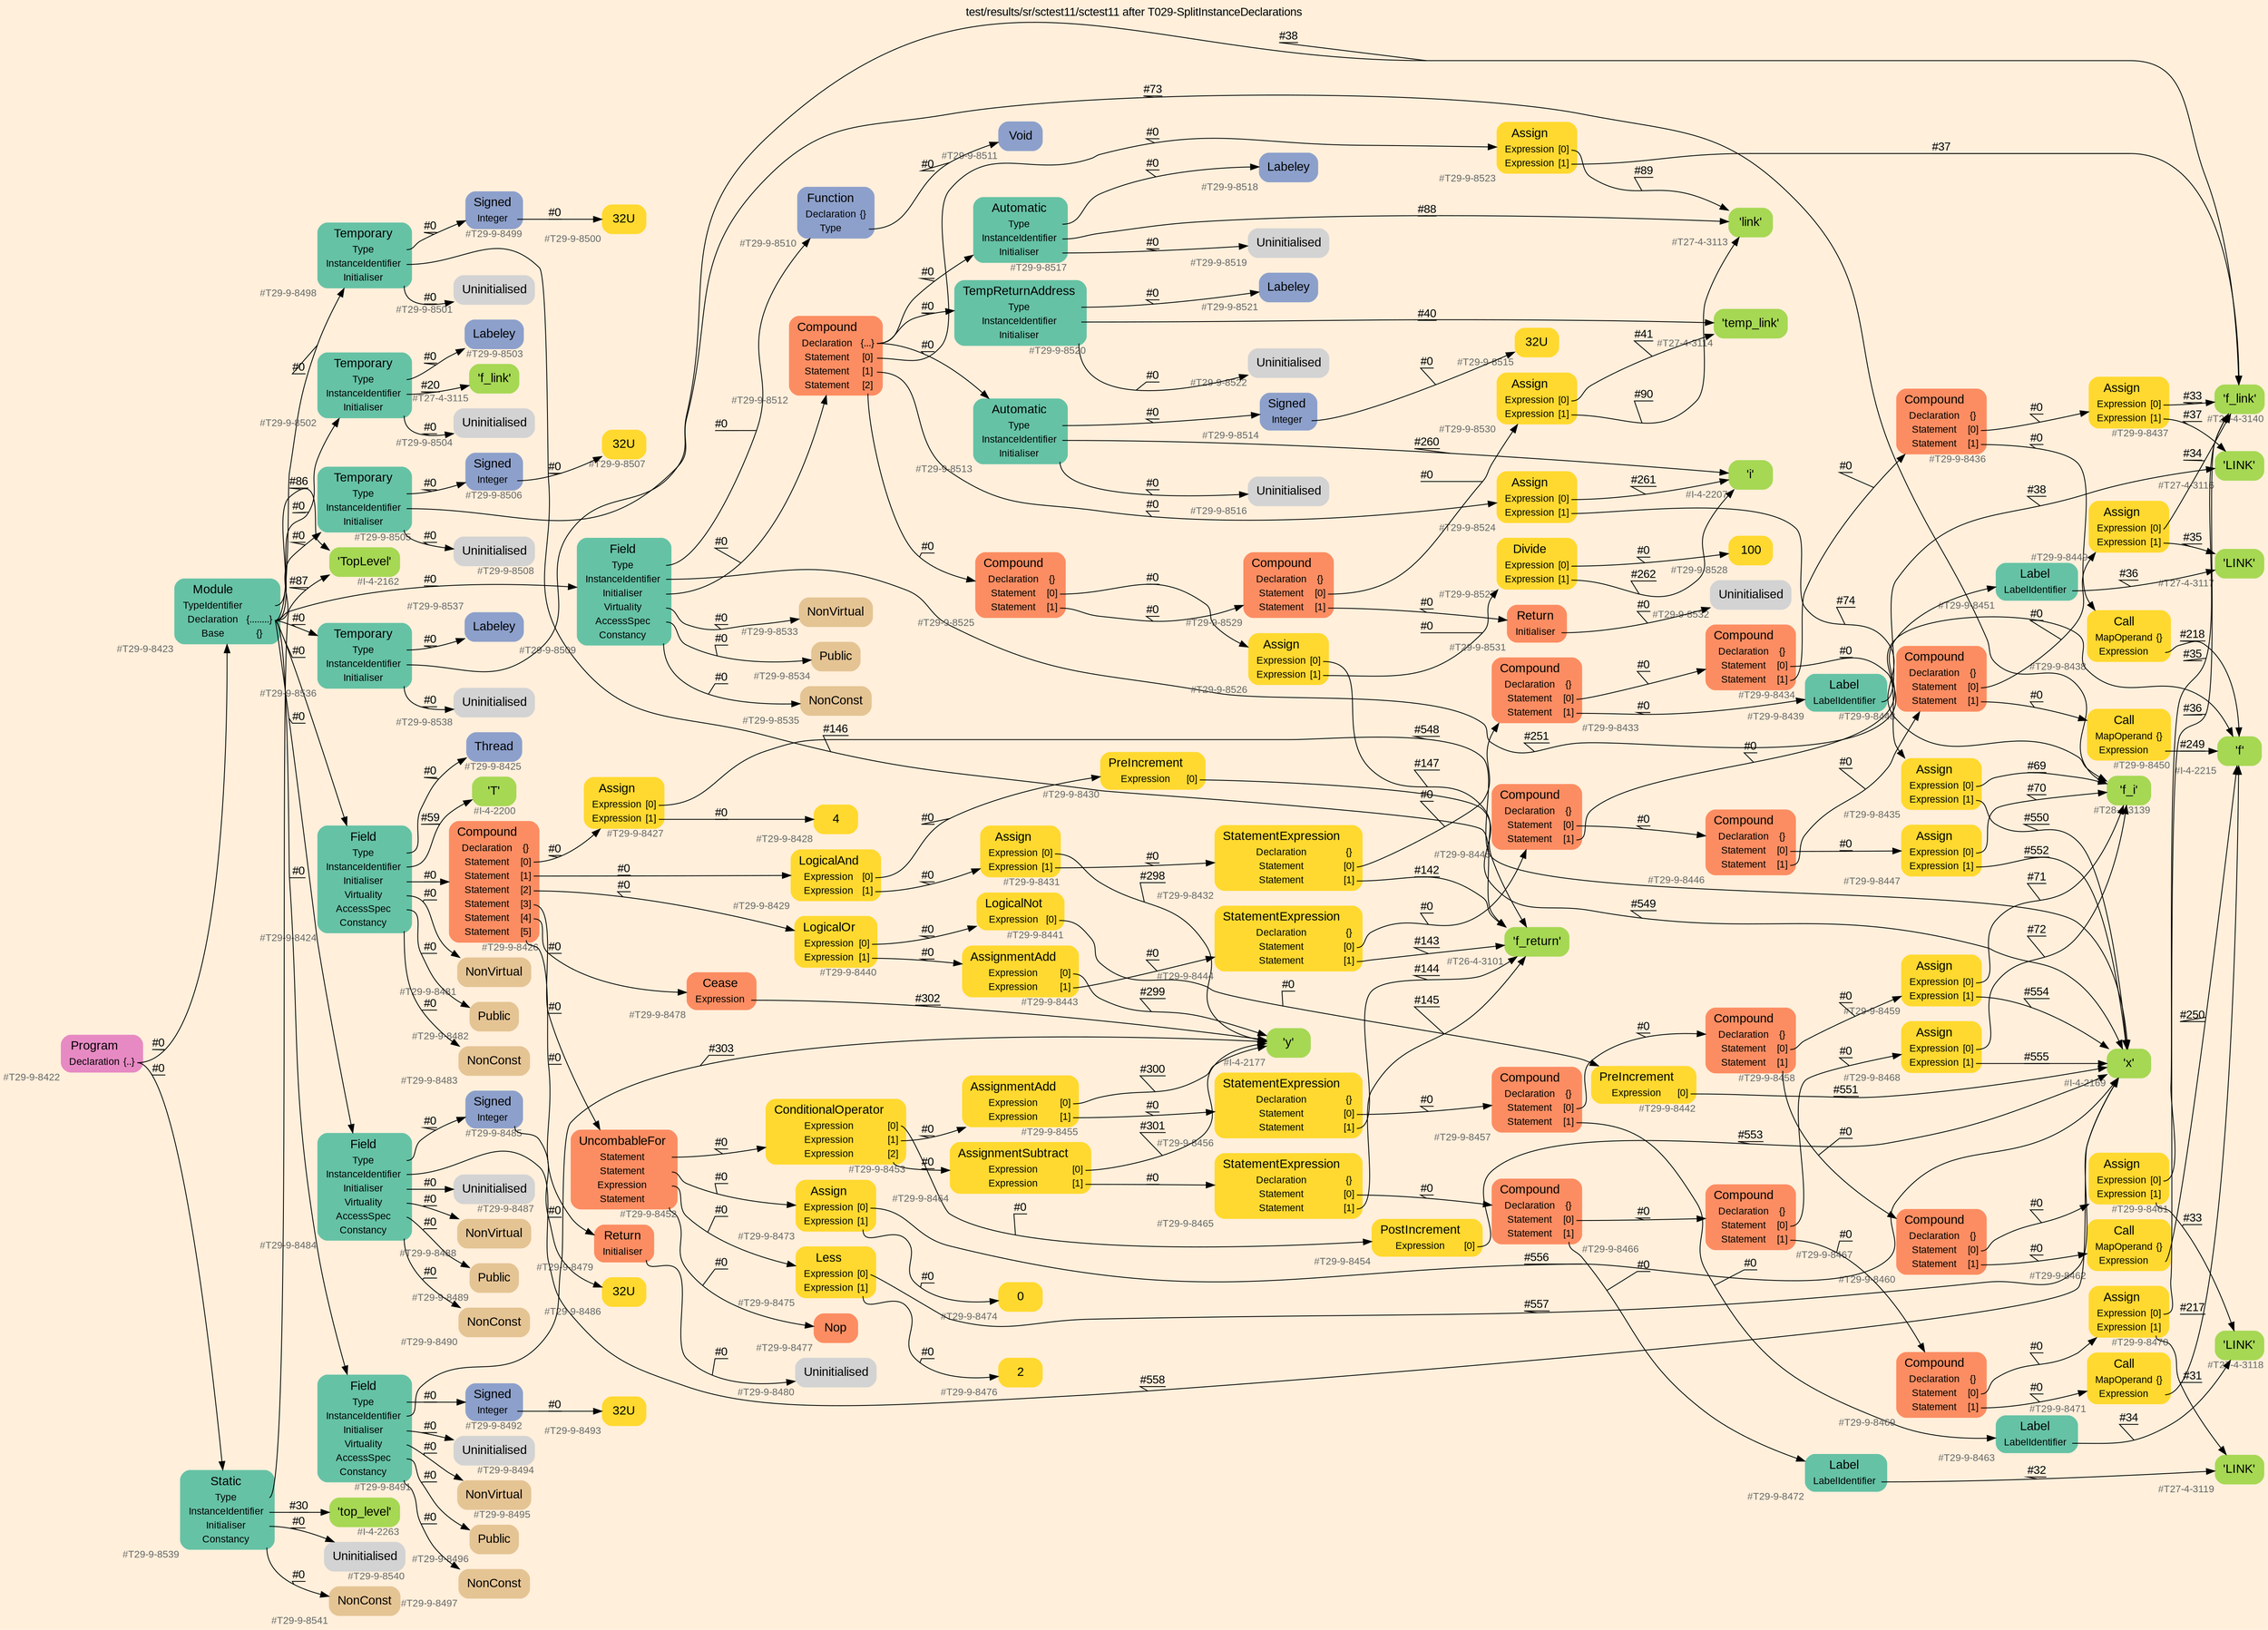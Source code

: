 digraph "test/results/sr/sctest11/sctest11 after T029-SplitInstanceDeclarations" {
label = "test/results/sr/sctest11/sctest11 after T029-SplitInstanceDeclarations"
labelloc = t
graph [
    rankdir = "LR"
    ranksep = 0.3
    bgcolor = antiquewhite1
    color = black
    fontcolor = black
    fontname = "Arial"
];
node [
    fontname = "Arial"
];
edge [
    fontname = "Arial"
];

// -------------------- node figure --------------------
// -------- block #T29-9-8422 ----------
"#T29-9-8422" [
    fillcolor = "/set28/4"
    xlabel = "#T29-9-8422"
    fontsize = "12"
    fontcolor = grey40
    shape = "plaintext"
    label = <<TABLE BORDER="0" CELLBORDER="0" CELLSPACING="0">
     <TR><TD><FONT COLOR="black" POINT-SIZE="15">Program</FONT></TD></TR>
     <TR><TD><FONT COLOR="black" POINT-SIZE="12">Declaration</FONT></TD><TD PORT="port0"><FONT COLOR="black" POINT-SIZE="12">{..}</FONT></TD></TR>
    </TABLE>>
    style = "rounded,filled"
];

// -------- block #T29-9-8423 ----------
"#T29-9-8423" [
    fillcolor = "/set28/1"
    xlabel = "#T29-9-8423"
    fontsize = "12"
    fontcolor = grey40
    shape = "plaintext"
    label = <<TABLE BORDER="0" CELLBORDER="0" CELLSPACING="0">
     <TR><TD><FONT COLOR="black" POINT-SIZE="15">Module</FONT></TD></TR>
     <TR><TD><FONT COLOR="black" POINT-SIZE="12">TypeIdentifier</FONT></TD><TD PORT="port0"></TD></TR>
     <TR><TD><FONT COLOR="black" POINT-SIZE="12">Declaration</FONT></TD><TD PORT="port1"><FONT COLOR="black" POINT-SIZE="12">{........}</FONT></TD></TR>
     <TR><TD><FONT COLOR="black" POINT-SIZE="12">Base</FONT></TD><TD PORT="port2"><FONT COLOR="black" POINT-SIZE="12">{}</FONT></TD></TR>
    </TABLE>>
    style = "rounded,filled"
];

// -------- block #I-4-2162 ----------
"#I-4-2162" [
    fillcolor = "/set28/5"
    xlabel = "#I-4-2162"
    fontsize = "12"
    fontcolor = grey40
    shape = "plaintext"
    label = <<TABLE BORDER="0" CELLBORDER="0" CELLSPACING="0">
     <TR><TD><FONT COLOR="black" POINT-SIZE="15">'TopLevel'</FONT></TD></TR>
    </TABLE>>
    style = "rounded,filled"
];

// -------- block #T29-9-8424 ----------
"#T29-9-8424" [
    fillcolor = "/set28/1"
    xlabel = "#T29-9-8424"
    fontsize = "12"
    fontcolor = grey40
    shape = "plaintext"
    label = <<TABLE BORDER="0" CELLBORDER="0" CELLSPACING="0">
     <TR><TD><FONT COLOR="black" POINT-SIZE="15">Field</FONT></TD></TR>
     <TR><TD><FONT COLOR="black" POINT-SIZE="12">Type</FONT></TD><TD PORT="port0"></TD></TR>
     <TR><TD><FONT COLOR="black" POINT-SIZE="12">InstanceIdentifier</FONT></TD><TD PORT="port1"></TD></TR>
     <TR><TD><FONT COLOR="black" POINT-SIZE="12">Initialiser</FONT></TD><TD PORT="port2"></TD></TR>
     <TR><TD><FONT COLOR="black" POINT-SIZE="12">Virtuality</FONT></TD><TD PORT="port3"></TD></TR>
     <TR><TD><FONT COLOR="black" POINT-SIZE="12">AccessSpec</FONT></TD><TD PORT="port4"></TD></TR>
     <TR><TD><FONT COLOR="black" POINT-SIZE="12">Constancy</FONT></TD><TD PORT="port5"></TD></TR>
    </TABLE>>
    style = "rounded,filled"
];

// -------- block #T29-9-8425 ----------
"#T29-9-8425" [
    fillcolor = "/set28/3"
    xlabel = "#T29-9-8425"
    fontsize = "12"
    fontcolor = grey40
    shape = "plaintext"
    label = <<TABLE BORDER="0" CELLBORDER="0" CELLSPACING="0">
     <TR><TD><FONT COLOR="black" POINT-SIZE="15">Thread</FONT></TD></TR>
    </TABLE>>
    style = "rounded,filled"
];

// -------- block #I-4-2200 ----------
"#I-4-2200" [
    fillcolor = "/set28/5"
    xlabel = "#I-4-2200"
    fontsize = "12"
    fontcolor = grey40
    shape = "plaintext"
    label = <<TABLE BORDER="0" CELLBORDER="0" CELLSPACING="0">
     <TR><TD><FONT COLOR="black" POINT-SIZE="15">'T'</FONT></TD></TR>
    </TABLE>>
    style = "rounded,filled"
];

// -------- block #T29-9-8426 ----------
"#T29-9-8426" [
    fillcolor = "/set28/2"
    xlabel = "#T29-9-8426"
    fontsize = "12"
    fontcolor = grey40
    shape = "plaintext"
    label = <<TABLE BORDER="0" CELLBORDER="0" CELLSPACING="0">
     <TR><TD><FONT COLOR="black" POINT-SIZE="15">Compound</FONT></TD></TR>
     <TR><TD><FONT COLOR="black" POINT-SIZE="12">Declaration</FONT></TD><TD PORT="port0"><FONT COLOR="black" POINT-SIZE="12">{}</FONT></TD></TR>
     <TR><TD><FONT COLOR="black" POINT-SIZE="12">Statement</FONT></TD><TD PORT="port1"><FONT COLOR="black" POINT-SIZE="12">[0]</FONT></TD></TR>
     <TR><TD><FONT COLOR="black" POINT-SIZE="12">Statement</FONT></TD><TD PORT="port2"><FONT COLOR="black" POINT-SIZE="12">[1]</FONT></TD></TR>
     <TR><TD><FONT COLOR="black" POINT-SIZE="12">Statement</FONT></TD><TD PORT="port3"><FONT COLOR="black" POINT-SIZE="12">[2]</FONT></TD></TR>
     <TR><TD><FONT COLOR="black" POINT-SIZE="12">Statement</FONT></TD><TD PORT="port4"><FONT COLOR="black" POINT-SIZE="12">[3]</FONT></TD></TR>
     <TR><TD><FONT COLOR="black" POINT-SIZE="12">Statement</FONT></TD><TD PORT="port5"><FONT COLOR="black" POINT-SIZE="12">[4]</FONT></TD></TR>
     <TR><TD><FONT COLOR="black" POINT-SIZE="12">Statement</FONT></TD><TD PORT="port6"><FONT COLOR="black" POINT-SIZE="12">[5]</FONT></TD></TR>
    </TABLE>>
    style = "rounded,filled"
];

// -------- block #T29-9-8427 ----------
"#T29-9-8427" [
    fillcolor = "/set28/6"
    xlabel = "#T29-9-8427"
    fontsize = "12"
    fontcolor = grey40
    shape = "plaintext"
    label = <<TABLE BORDER="0" CELLBORDER="0" CELLSPACING="0">
     <TR><TD><FONT COLOR="black" POINT-SIZE="15">Assign</FONT></TD></TR>
     <TR><TD><FONT COLOR="black" POINT-SIZE="12">Expression</FONT></TD><TD PORT="port0"><FONT COLOR="black" POINT-SIZE="12">[0]</FONT></TD></TR>
     <TR><TD><FONT COLOR="black" POINT-SIZE="12">Expression</FONT></TD><TD PORT="port1"><FONT COLOR="black" POINT-SIZE="12">[1]</FONT></TD></TR>
    </TABLE>>
    style = "rounded,filled"
];

// -------- block #I-4-2169 ----------
"#I-4-2169" [
    fillcolor = "/set28/5"
    xlabel = "#I-4-2169"
    fontsize = "12"
    fontcolor = grey40
    shape = "plaintext"
    label = <<TABLE BORDER="0" CELLBORDER="0" CELLSPACING="0">
     <TR><TD><FONT COLOR="black" POINT-SIZE="15">'x'</FONT></TD></TR>
    </TABLE>>
    style = "rounded,filled"
];

// -------- block #T29-9-8428 ----------
"#T29-9-8428" [
    fillcolor = "/set28/6"
    xlabel = "#T29-9-8428"
    fontsize = "12"
    fontcolor = grey40
    shape = "plaintext"
    label = <<TABLE BORDER="0" CELLBORDER="0" CELLSPACING="0">
     <TR><TD><FONT COLOR="black" POINT-SIZE="15">4</FONT></TD></TR>
    </TABLE>>
    style = "rounded,filled"
];

// -------- block #T29-9-8429 ----------
"#T29-9-8429" [
    fillcolor = "/set28/6"
    xlabel = "#T29-9-8429"
    fontsize = "12"
    fontcolor = grey40
    shape = "plaintext"
    label = <<TABLE BORDER="0" CELLBORDER="0" CELLSPACING="0">
     <TR><TD><FONT COLOR="black" POINT-SIZE="15">LogicalAnd</FONT></TD></TR>
     <TR><TD><FONT COLOR="black" POINT-SIZE="12">Expression</FONT></TD><TD PORT="port0"><FONT COLOR="black" POINT-SIZE="12">[0]</FONT></TD></TR>
     <TR><TD><FONT COLOR="black" POINT-SIZE="12">Expression</FONT></TD><TD PORT="port1"><FONT COLOR="black" POINT-SIZE="12">[1]</FONT></TD></TR>
    </TABLE>>
    style = "rounded,filled"
];

// -------- block #T29-9-8430 ----------
"#T29-9-8430" [
    fillcolor = "/set28/6"
    xlabel = "#T29-9-8430"
    fontsize = "12"
    fontcolor = grey40
    shape = "plaintext"
    label = <<TABLE BORDER="0" CELLBORDER="0" CELLSPACING="0">
     <TR><TD><FONT COLOR="black" POINT-SIZE="15">PreIncrement</FONT></TD></TR>
     <TR><TD><FONT COLOR="black" POINT-SIZE="12">Expression</FONT></TD><TD PORT="port0"><FONT COLOR="black" POINT-SIZE="12">[0]</FONT></TD></TR>
    </TABLE>>
    style = "rounded,filled"
];

// -------- block #T29-9-8431 ----------
"#T29-9-8431" [
    fillcolor = "/set28/6"
    xlabel = "#T29-9-8431"
    fontsize = "12"
    fontcolor = grey40
    shape = "plaintext"
    label = <<TABLE BORDER="0" CELLBORDER="0" CELLSPACING="0">
     <TR><TD><FONT COLOR="black" POINT-SIZE="15">Assign</FONT></TD></TR>
     <TR><TD><FONT COLOR="black" POINT-SIZE="12">Expression</FONT></TD><TD PORT="port0"><FONT COLOR="black" POINT-SIZE="12">[0]</FONT></TD></TR>
     <TR><TD><FONT COLOR="black" POINT-SIZE="12">Expression</FONT></TD><TD PORT="port1"><FONT COLOR="black" POINT-SIZE="12">[1]</FONT></TD></TR>
    </TABLE>>
    style = "rounded,filled"
];

// -------- block #I-4-2177 ----------
"#I-4-2177" [
    fillcolor = "/set28/5"
    xlabel = "#I-4-2177"
    fontsize = "12"
    fontcolor = grey40
    shape = "plaintext"
    label = <<TABLE BORDER="0" CELLBORDER="0" CELLSPACING="0">
     <TR><TD><FONT COLOR="black" POINT-SIZE="15">'y'</FONT></TD></TR>
    </TABLE>>
    style = "rounded,filled"
];

// -------- block #T29-9-8432 ----------
"#T29-9-8432" [
    fillcolor = "/set28/6"
    xlabel = "#T29-9-8432"
    fontsize = "12"
    fontcolor = grey40
    shape = "plaintext"
    label = <<TABLE BORDER="0" CELLBORDER="0" CELLSPACING="0">
     <TR><TD><FONT COLOR="black" POINT-SIZE="15">StatementExpression</FONT></TD></TR>
     <TR><TD><FONT COLOR="black" POINT-SIZE="12">Declaration</FONT></TD><TD PORT="port0"><FONT COLOR="black" POINT-SIZE="12">{}</FONT></TD></TR>
     <TR><TD><FONT COLOR="black" POINT-SIZE="12">Statement</FONT></TD><TD PORT="port1"><FONT COLOR="black" POINT-SIZE="12">[0]</FONT></TD></TR>
     <TR><TD><FONT COLOR="black" POINT-SIZE="12">Statement</FONT></TD><TD PORT="port2"><FONT COLOR="black" POINT-SIZE="12">[1]</FONT></TD></TR>
    </TABLE>>
    style = "rounded,filled"
];

// -------- block #T29-9-8433 ----------
"#T29-9-8433" [
    fillcolor = "/set28/2"
    xlabel = "#T29-9-8433"
    fontsize = "12"
    fontcolor = grey40
    shape = "plaintext"
    label = <<TABLE BORDER="0" CELLBORDER="0" CELLSPACING="0">
     <TR><TD><FONT COLOR="black" POINT-SIZE="15">Compound</FONT></TD></TR>
     <TR><TD><FONT COLOR="black" POINT-SIZE="12">Declaration</FONT></TD><TD PORT="port0"><FONT COLOR="black" POINT-SIZE="12">{}</FONT></TD></TR>
     <TR><TD><FONT COLOR="black" POINT-SIZE="12">Statement</FONT></TD><TD PORT="port1"><FONT COLOR="black" POINT-SIZE="12">[0]</FONT></TD></TR>
     <TR><TD><FONT COLOR="black" POINT-SIZE="12">Statement</FONT></TD><TD PORT="port2"><FONT COLOR="black" POINT-SIZE="12">[1]</FONT></TD></TR>
    </TABLE>>
    style = "rounded,filled"
];

// -------- block #T29-9-8434 ----------
"#T29-9-8434" [
    fillcolor = "/set28/2"
    xlabel = "#T29-9-8434"
    fontsize = "12"
    fontcolor = grey40
    shape = "plaintext"
    label = <<TABLE BORDER="0" CELLBORDER="0" CELLSPACING="0">
     <TR><TD><FONT COLOR="black" POINT-SIZE="15">Compound</FONT></TD></TR>
     <TR><TD><FONT COLOR="black" POINT-SIZE="12">Declaration</FONT></TD><TD PORT="port0"><FONT COLOR="black" POINT-SIZE="12">{}</FONT></TD></TR>
     <TR><TD><FONT COLOR="black" POINT-SIZE="12">Statement</FONT></TD><TD PORT="port1"><FONT COLOR="black" POINT-SIZE="12">[0]</FONT></TD></TR>
     <TR><TD><FONT COLOR="black" POINT-SIZE="12">Statement</FONT></TD><TD PORT="port2"><FONT COLOR="black" POINT-SIZE="12">[1]</FONT></TD></TR>
    </TABLE>>
    style = "rounded,filled"
];

// -------- block #T29-9-8435 ----------
"#T29-9-8435" [
    fillcolor = "/set28/6"
    xlabel = "#T29-9-8435"
    fontsize = "12"
    fontcolor = grey40
    shape = "plaintext"
    label = <<TABLE BORDER="0" CELLBORDER="0" CELLSPACING="0">
     <TR><TD><FONT COLOR="black" POINT-SIZE="15">Assign</FONT></TD></TR>
     <TR><TD><FONT COLOR="black" POINT-SIZE="12">Expression</FONT></TD><TD PORT="port0"><FONT COLOR="black" POINT-SIZE="12">[0]</FONT></TD></TR>
     <TR><TD><FONT COLOR="black" POINT-SIZE="12">Expression</FONT></TD><TD PORT="port1"><FONT COLOR="black" POINT-SIZE="12">[1]</FONT></TD></TR>
    </TABLE>>
    style = "rounded,filled"
];

// -------- block #T28-4-3139 ----------
"#T28-4-3139" [
    fillcolor = "/set28/5"
    xlabel = "#T28-4-3139"
    fontsize = "12"
    fontcolor = grey40
    shape = "plaintext"
    label = <<TABLE BORDER="0" CELLBORDER="0" CELLSPACING="0">
     <TR><TD><FONT COLOR="black" POINT-SIZE="15">'f_i'</FONT></TD></TR>
    </TABLE>>
    style = "rounded,filled"
];

// -------- block #T29-9-8436 ----------
"#T29-9-8436" [
    fillcolor = "/set28/2"
    xlabel = "#T29-9-8436"
    fontsize = "12"
    fontcolor = grey40
    shape = "plaintext"
    label = <<TABLE BORDER="0" CELLBORDER="0" CELLSPACING="0">
     <TR><TD><FONT COLOR="black" POINT-SIZE="15">Compound</FONT></TD></TR>
     <TR><TD><FONT COLOR="black" POINT-SIZE="12">Declaration</FONT></TD><TD PORT="port0"><FONT COLOR="black" POINT-SIZE="12">{}</FONT></TD></TR>
     <TR><TD><FONT COLOR="black" POINT-SIZE="12">Statement</FONT></TD><TD PORT="port1"><FONT COLOR="black" POINT-SIZE="12">[0]</FONT></TD></TR>
     <TR><TD><FONT COLOR="black" POINT-SIZE="12">Statement</FONT></TD><TD PORT="port2"><FONT COLOR="black" POINT-SIZE="12">[1]</FONT></TD></TR>
    </TABLE>>
    style = "rounded,filled"
];

// -------- block #T29-9-8437 ----------
"#T29-9-8437" [
    fillcolor = "/set28/6"
    xlabel = "#T29-9-8437"
    fontsize = "12"
    fontcolor = grey40
    shape = "plaintext"
    label = <<TABLE BORDER="0" CELLBORDER="0" CELLSPACING="0">
     <TR><TD><FONT COLOR="black" POINT-SIZE="15">Assign</FONT></TD></TR>
     <TR><TD><FONT COLOR="black" POINT-SIZE="12">Expression</FONT></TD><TD PORT="port0"><FONT COLOR="black" POINT-SIZE="12">[0]</FONT></TD></TR>
     <TR><TD><FONT COLOR="black" POINT-SIZE="12">Expression</FONT></TD><TD PORT="port1"><FONT COLOR="black" POINT-SIZE="12">[1]</FONT></TD></TR>
    </TABLE>>
    style = "rounded,filled"
];

// -------- block #T28-4-3140 ----------
"#T28-4-3140" [
    fillcolor = "/set28/5"
    xlabel = "#T28-4-3140"
    fontsize = "12"
    fontcolor = grey40
    shape = "plaintext"
    label = <<TABLE BORDER="0" CELLBORDER="0" CELLSPACING="0">
     <TR><TD><FONT COLOR="black" POINT-SIZE="15">'f_link'</FONT></TD></TR>
    </TABLE>>
    style = "rounded,filled"
];

// -------- block #T27-4-3116 ----------
"#T27-4-3116" [
    fillcolor = "/set28/5"
    xlabel = "#T27-4-3116"
    fontsize = "12"
    fontcolor = grey40
    shape = "plaintext"
    label = <<TABLE BORDER="0" CELLBORDER="0" CELLSPACING="0">
     <TR><TD><FONT COLOR="black" POINT-SIZE="15">'LINK'</FONT></TD></TR>
    </TABLE>>
    style = "rounded,filled"
];

// -------- block #T29-9-8438 ----------
"#T29-9-8438" [
    fillcolor = "/set28/6"
    xlabel = "#T29-9-8438"
    fontsize = "12"
    fontcolor = grey40
    shape = "plaintext"
    label = <<TABLE BORDER="0" CELLBORDER="0" CELLSPACING="0">
     <TR><TD><FONT COLOR="black" POINT-SIZE="15">Call</FONT></TD></TR>
     <TR><TD><FONT COLOR="black" POINT-SIZE="12">MapOperand</FONT></TD><TD PORT="port0"><FONT COLOR="black" POINT-SIZE="12">{}</FONT></TD></TR>
     <TR><TD><FONT COLOR="black" POINT-SIZE="12">Expression</FONT></TD><TD PORT="port1"></TD></TR>
    </TABLE>>
    style = "rounded,filled"
];

// -------- block #I-4-2215 ----------
"#I-4-2215" [
    fillcolor = "/set28/5"
    xlabel = "#I-4-2215"
    fontsize = "12"
    fontcolor = grey40
    shape = "plaintext"
    label = <<TABLE BORDER="0" CELLBORDER="0" CELLSPACING="0">
     <TR><TD><FONT COLOR="black" POINT-SIZE="15">'f'</FONT></TD></TR>
    </TABLE>>
    style = "rounded,filled"
];

// -------- block #T29-9-8439 ----------
"#T29-9-8439" [
    fillcolor = "/set28/1"
    xlabel = "#T29-9-8439"
    fontsize = "12"
    fontcolor = grey40
    shape = "plaintext"
    label = <<TABLE BORDER="0" CELLBORDER="0" CELLSPACING="0">
     <TR><TD><FONT COLOR="black" POINT-SIZE="15">Label</FONT></TD></TR>
     <TR><TD><FONT COLOR="black" POINT-SIZE="12">LabelIdentifier</FONT></TD><TD PORT="port0"></TD></TR>
    </TABLE>>
    style = "rounded,filled"
];

// -------- block #T26-4-3101 ----------
"#T26-4-3101" [
    fillcolor = "/set28/5"
    xlabel = "#T26-4-3101"
    fontsize = "12"
    fontcolor = grey40
    shape = "plaintext"
    label = <<TABLE BORDER="0" CELLBORDER="0" CELLSPACING="0">
     <TR><TD><FONT COLOR="black" POINT-SIZE="15">'f_return'</FONT></TD></TR>
    </TABLE>>
    style = "rounded,filled"
];

// -------- block #T29-9-8440 ----------
"#T29-9-8440" [
    fillcolor = "/set28/6"
    xlabel = "#T29-9-8440"
    fontsize = "12"
    fontcolor = grey40
    shape = "plaintext"
    label = <<TABLE BORDER="0" CELLBORDER="0" CELLSPACING="0">
     <TR><TD><FONT COLOR="black" POINT-SIZE="15">LogicalOr</FONT></TD></TR>
     <TR><TD><FONT COLOR="black" POINT-SIZE="12">Expression</FONT></TD><TD PORT="port0"><FONT COLOR="black" POINT-SIZE="12">[0]</FONT></TD></TR>
     <TR><TD><FONT COLOR="black" POINT-SIZE="12">Expression</FONT></TD><TD PORT="port1"><FONT COLOR="black" POINT-SIZE="12">[1]</FONT></TD></TR>
    </TABLE>>
    style = "rounded,filled"
];

// -------- block #T29-9-8441 ----------
"#T29-9-8441" [
    fillcolor = "/set28/6"
    xlabel = "#T29-9-8441"
    fontsize = "12"
    fontcolor = grey40
    shape = "plaintext"
    label = <<TABLE BORDER="0" CELLBORDER="0" CELLSPACING="0">
     <TR><TD><FONT COLOR="black" POINT-SIZE="15">LogicalNot</FONT></TD></TR>
     <TR><TD><FONT COLOR="black" POINT-SIZE="12">Expression</FONT></TD><TD PORT="port0"><FONT COLOR="black" POINT-SIZE="12">[0]</FONT></TD></TR>
    </TABLE>>
    style = "rounded,filled"
];

// -------- block #T29-9-8442 ----------
"#T29-9-8442" [
    fillcolor = "/set28/6"
    xlabel = "#T29-9-8442"
    fontsize = "12"
    fontcolor = grey40
    shape = "plaintext"
    label = <<TABLE BORDER="0" CELLBORDER="0" CELLSPACING="0">
     <TR><TD><FONT COLOR="black" POINT-SIZE="15">PreIncrement</FONT></TD></TR>
     <TR><TD><FONT COLOR="black" POINT-SIZE="12">Expression</FONT></TD><TD PORT="port0"><FONT COLOR="black" POINT-SIZE="12">[0]</FONT></TD></TR>
    </TABLE>>
    style = "rounded,filled"
];

// -------- block #T29-9-8443 ----------
"#T29-9-8443" [
    fillcolor = "/set28/6"
    xlabel = "#T29-9-8443"
    fontsize = "12"
    fontcolor = grey40
    shape = "plaintext"
    label = <<TABLE BORDER="0" CELLBORDER="0" CELLSPACING="0">
     <TR><TD><FONT COLOR="black" POINT-SIZE="15">AssignmentAdd</FONT></TD></TR>
     <TR><TD><FONT COLOR="black" POINT-SIZE="12">Expression</FONT></TD><TD PORT="port0"><FONT COLOR="black" POINT-SIZE="12">[0]</FONT></TD></TR>
     <TR><TD><FONT COLOR="black" POINT-SIZE="12">Expression</FONT></TD><TD PORT="port1"><FONT COLOR="black" POINT-SIZE="12">[1]</FONT></TD></TR>
    </TABLE>>
    style = "rounded,filled"
];

// -------- block #T29-9-8444 ----------
"#T29-9-8444" [
    fillcolor = "/set28/6"
    xlabel = "#T29-9-8444"
    fontsize = "12"
    fontcolor = grey40
    shape = "plaintext"
    label = <<TABLE BORDER="0" CELLBORDER="0" CELLSPACING="0">
     <TR><TD><FONT COLOR="black" POINT-SIZE="15">StatementExpression</FONT></TD></TR>
     <TR><TD><FONT COLOR="black" POINT-SIZE="12">Declaration</FONT></TD><TD PORT="port0"><FONT COLOR="black" POINT-SIZE="12">{}</FONT></TD></TR>
     <TR><TD><FONT COLOR="black" POINT-SIZE="12">Statement</FONT></TD><TD PORT="port1"><FONT COLOR="black" POINT-SIZE="12">[0]</FONT></TD></TR>
     <TR><TD><FONT COLOR="black" POINT-SIZE="12">Statement</FONT></TD><TD PORT="port2"><FONT COLOR="black" POINT-SIZE="12">[1]</FONT></TD></TR>
    </TABLE>>
    style = "rounded,filled"
];

// -------- block #T29-9-8445 ----------
"#T29-9-8445" [
    fillcolor = "/set28/2"
    xlabel = "#T29-9-8445"
    fontsize = "12"
    fontcolor = grey40
    shape = "plaintext"
    label = <<TABLE BORDER="0" CELLBORDER="0" CELLSPACING="0">
     <TR><TD><FONT COLOR="black" POINT-SIZE="15">Compound</FONT></TD></TR>
     <TR><TD><FONT COLOR="black" POINT-SIZE="12">Declaration</FONT></TD><TD PORT="port0"><FONT COLOR="black" POINT-SIZE="12">{}</FONT></TD></TR>
     <TR><TD><FONT COLOR="black" POINT-SIZE="12">Statement</FONT></TD><TD PORT="port1"><FONT COLOR="black" POINT-SIZE="12">[0]</FONT></TD></TR>
     <TR><TD><FONT COLOR="black" POINT-SIZE="12">Statement</FONT></TD><TD PORT="port2"><FONT COLOR="black" POINT-SIZE="12">[1]</FONT></TD></TR>
    </TABLE>>
    style = "rounded,filled"
];

// -------- block #T29-9-8446 ----------
"#T29-9-8446" [
    fillcolor = "/set28/2"
    xlabel = "#T29-9-8446"
    fontsize = "12"
    fontcolor = grey40
    shape = "plaintext"
    label = <<TABLE BORDER="0" CELLBORDER="0" CELLSPACING="0">
     <TR><TD><FONT COLOR="black" POINT-SIZE="15">Compound</FONT></TD></TR>
     <TR><TD><FONT COLOR="black" POINT-SIZE="12">Declaration</FONT></TD><TD PORT="port0"><FONT COLOR="black" POINT-SIZE="12">{}</FONT></TD></TR>
     <TR><TD><FONT COLOR="black" POINT-SIZE="12">Statement</FONT></TD><TD PORT="port1"><FONT COLOR="black" POINT-SIZE="12">[0]</FONT></TD></TR>
     <TR><TD><FONT COLOR="black" POINT-SIZE="12">Statement</FONT></TD><TD PORT="port2"><FONT COLOR="black" POINT-SIZE="12">[1]</FONT></TD></TR>
    </TABLE>>
    style = "rounded,filled"
];

// -------- block #T29-9-8447 ----------
"#T29-9-8447" [
    fillcolor = "/set28/6"
    xlabel = "#T29-9-8447"
    fontsize = "12"
    fontcolor = grey40
    shape = "plaintext"
    label = <<TABLE BORDER="0" CELLBORDER="0" CELLSPACING="0">
     <TR><TD><FONT COLOR="black" POINT-SIZE="15">Assign</FONT></TD></TR>
     <TR><TD><FONT COLOR="black" POINT-SIZE="12">Expression</FONT></TD><TD PORT="port0"><FONT COLOR="black" POINT-SIZE="12">[0]</FONT></TD></TR>
     <TR><TD><FONT COLOR="black" POINT-SIZE="12">Expression</FONT></TD><TD PORT="port1"><FONT COLOR="black" POINT-SIZE="12">[1]</FONT></TD></TR>
    </TABLE>>
    style = "rounded,filled"
];

// -------- block #T29-9-8448 ----------
"#T29-9-8448" [
    fillcolor = "/set28/2"
    xlabel = "#T29-9-8448"
    fontsize = "12"
    fontcolor = grey40
    shape = "plaintext"
    label = <<TABLE BORDER="0" CELLBORDER="0" CELLSPACING="0">
     <TR><TD><FONT COLOR="black" POINT-SIZE="15">Compound</FONT></TD></TR>
     <TR><TD><FONT COLOR="black" POINT-SIZE="12">Declaration</FONT></TD><TD PORT="port0"><FONT COLOR="black" POINT-SIZE="12">{}</FONT></TD></TR>
     <TR><TD><FONT COLOR="black" POINT-SIZE="12">Statement</FONT></TD><TD PORT="port1"><FONT COLOR="black" POINT-SIZE="12">[0]</FONT></TD></TR>
     <TR><TD><FONT COLOR="black" POINT-SIZE="12">Statement</FONT></TD><TD PORT="port2"><FONT COLOR="black" POINT-SIZE="12">[1]</FONT></TD></TR>
    </TABLE>>
    style = "rounded,filled"
];

// -------- block #T29-9-8449 ----------
"#T29-9-8449" [
    fillcolor = "/set28/6"
    xlabel = "#T29-9-8449"
    fontsize = "12"
    fontcolor = grey40
    shape = "plaintext"
    label = <<TABLE BORDER="0" CELLBORDER="0" CELLSPACING="0">
     <TR><TD><FONT COLOR="black" POINT-SIZE="15">Assign</FONT></TD></TR>
     <TR><TD><FONT COLOR="black" POINT-SIZE="12">Expression</FONT></TD><TD PORT="port0"><FONT COLOR="black" POINT-SIZE="12">[0]</FONT></TD></TR>
     <TR><TD><FONT COLOR="black" POINT-SIZE="12">Expression</FONT></TD><TD PORT="port1"><FONT COLOR="black" POINT-SIZE="12">[1]</FONT></TD></TR>
    </TABLE>>
    style = "rounded,filled"
];

// -------- block #T27-4-3117 ----------
"#T27-4-3117" [
    fillcolor = "/set28/5"
    xlabel = "#T27-4-3117"
    fontsize = "12"
    fontcolor = grey40
    shape = "plaintext"
    label = <<TABLE BORDER="0" CELLBORDER="0" CELLSPACING="0">
     <TR><TD><FONT COLOR="black" POINT-SIZE="15">'LINK'</FONT></TD></TR>
    </TABLE>>
    style = "rounded,filled"
];

// -------- block #T29-9-8450 ----------
"#T29-9-8450" [
    fillcolor = "/set28/6"
    xlabel = "#T29-9-8450"
    fontsize = "12"
    fontcolor = grey40
    shape = "plaintext"
    label = <<TABLE BORDER="0" CELLBORDER="0" CELLSPACING="0">
     <TR><TD><FONT COLOR="black" POINT-SIZE="15">Call</FONT></TD></TR>
     <TR><TD><FONT COLOR="black" POINT-SIZE="12">MapOperand</FONT></TD><TD PORT="port0"><FONT COLOR="black" POINT-SIZE="12">{}</FONT></TD></TR>
     <TR><TD><FONT COLOR="black" POINT-SIZE="12">Expression</FONT></TD><TD PORT="port1"></TD></TR>
    </TABLE>>
    style = "rounded,filled"
];

// -------- block #T29-9-8451 ----------
"#T29-9-8451" [
    fillcolor = "/set28/1"
    xlabel = "#T29-9-8451"
    fontsize = "12"
    fontcolor = grey40
    shape = "plaintext"
    label = <<TABLE BORDER="0" CELLBORDER="0" CELLSPACING="0">
     <TR><TD><FONT COLOR="black" POINT-SIZE="15">Label</FONT></TD></TR>
     <TR><TD><FONT COLOR="black" POINT-SIZE="12">LabelIdentifier</FONT></TD><TD PORT="port0"></TD></TR>
    </TABLE>>
    style = "rounded,filled"
];

// -------- block #T29-9-8452 ----------
"#T29-9-8452" [
    fillcolor = "/set28/2"
    xlabel = "#T29-9-8452"
    fontsize = "12"
    fontcolor = grey40
    shape = "plaintext"
    label = <<TABLE BORDER="0" CELLBORDER="0" CELLSPACING="0">
     <TR><TD><FONT COLOR="black" POINT-SIZE="15">UncombableFor</FONT></TD></TR>
     <TR><TD><FONT COLOR="black" POINT-SIZE="12">Statement</FONT></TD><TD PORT="port0"></TD></TR>
     <TR><TD><FONT COLOR="black" POINT-SIZE="12">Statement</FONT></TD><TD PORT="port1"></TD></TR>
     <TR><TD><FONT COLOR="black" POINT-SIZE="12">Expression</FONT></TD><TD PORT="port2"></TD></TR>
     <TR><TD><FONT COLOR="black" POINT-SIZE="12">Statement</FONT></TD><TD PORT="port3"></TD></TR>
    </TABLE>>
    style = "rounded,filled"
];

// -------- block #T29-9-8453 ----------
"#T29-9-8453" [
    fillcolor = "/set28/6"
    xlabel = "#T29-9-8453"
    fontsize = "12"
    fontcolor = grey40
    shape = "plaintext"
    label = <<TABLE BORDER="0" CELLBORDER="0" CELLSPACING="0">
     <TR><TD><FONT COLOR="black" POINT-SIZE="15">ConditionalOperator</FONT></TD></TR>
     <TR><TD><FONT COLOR="black" POINT-SIZE="12">Expression</FONT></TD><TD PORT="port0"><FONT COLOR="black" POINT-SIZE="12">[0]</FONT></TD></TR>
     <TR><TD><FONT COLOR="black" POINT-SIZE="12">Expression</FONT></TD><TD PORT="port1"><FONT COLOR="black" POINT-SIZE="12">[1]</FONT></TD></TR>
     <TR><TD><FONT COLOR="black" POINT-SIZE="12">Expression</FONT></TD><TD PORT="port2"><FONT COLOR="black" POINT-SIZE="12">[2]</FONT></TD></TR>
    </TABLE>>
    style = "rounded,filled"
];

// -------- block #T29-9-8454 ----------
"#T29-9-8454" [
    fillcolor = "/set28/6"
    xlabel = "#T29-9-8454"
    fontsize = "12"
    fontcolor = grey40
    shape = "plaintext"
    label = <<TABLE BORDER="0" CELLBORDER="0" CELLSPACING="0">
     <TR><TD><FONT COLOR="black" POINT-SIZE="15">PostIncrement</FONT></TD></TR>
     <TR><TD><FONT COLOR="black" POINT-SIZE="12">Expression</FONT></TD><TD PORT="port0"><FONT COLOR="black" POINT-SIZE="12">[0]</FONT></TD></TR>
    </TABLE>>
    style = "rounded,filled"
];

// -------- block #T29-9-8455 ----------
"#T29-9-8455" [
    fillcolor = "/set28/6"
    xlabel = "#T29-9-8455"
    fontsize = "12"
    fontcolor = grey40
    shape = "plaintext"
    label = <<TABLE BORDER="0" CELLBORDER="0" CELLSPACING="0">
     <TR><TD><FONT COLOR="black" POINT-SIZE="15">AssignmentAdd</FONT></TD></TR>
     <TR><TD><FONT COLOR="black" POINT-SIZE="12">Expression</FONT></TD><TD PORT="port0"><FONT COLOR="black" POINT-SIZE="12">[0]</FONT></TD></TR>
     <TR><TD><FONT COLOR="black" POINT-SIZE="12">Expression</FONT></TD><TD PORT="port1"><FONT COLOR="black" POINT-SIZE="12">[1]</FONT></TD></TR>
    </TABLE>>
    style = "rounded,filled"
];

// -------- block #T29-9-8456 ----------
"#T29-9-8456" [
    fillcolor = "/set28/6"
    xlabel = "#T29-9-8456"
    fontsize = "12"
    fontcolor = grey40
    shape = "plaintext"
    label = <<TABLE BORDER="0" CELLBORDER="0" CELLSPACING="0">
     <TR><TD><FONT COLOR="black" POINT-SIZE="15">StatementExpression</FONT></TD></TR>
     <TR><TD><FONT COLOR="black" POINT-SIZE="12">Declaration</FONT></TD><TD PORT="port0"><FONT COLOR="black" POINT-SIZE="12">{}</FONT></TD></TR>
     <TR><TD><FONT COLOR="black" POINT-SIZE="12">Statement</FONT></TD><TD PORT="port1"><FONT COLOR="black" POINT-SIZE="12">[0]</FONT></TD></TR>
     <TR><TD><FONT COLOR="black" POINT-SIZE="12">Statement</FONT></TD><TD PORT="port2"><FONT COLOR="black" POINT-SIZE="12">[1]</FONT></TD></TR>
    </TABLE>>
    style = "rounded,filled"
];

// -------- block #T29-9-8457 ----------
"#T29-9-8457" [
    fillcolor = "/set28/2"
    xlabel = "#T29-9-8457"
    fontsize = "12"
    fontcolor = grey40
    shape = "plaintext"
    label = <<TABLE BORDER="0" CELLBORDER="0" CELLSPACING="0">
     <TR><TD><FONT COLOR="black" POINT-SIZE="15">Compound</FONT></TD></TR>
     <TR><TD><FONT COLOR="black" POINT-SIZE="12">Declaration</FONT></TD><TD PORT="port0"><FONT COLOR="black" POINT-SIZE="12">{}</FONT></TD></TR>
     <TR><TD><FONT COLOR="black" POINT-SIZE="12">Statement</FONT></TD><TD PORT="port1"><FONT COLOR="black" POINT-SIZE="12">[0]</FONT></TD></TR>
     <TR><TD><FONT COLOR="black" POINT-SIZE="12">Statement</FONT></TD><TD PORT="port2"><FONT COLOR="black" POINT-SIZE="12">[1]</FONT></TD></TR>
    </TABLE>>
    style = "rounded,filled"
];

// -------- block #T29-9-8458 ----------
"#T29-9-8458" [
    fillcolor = "/set28/2"
    xlabel = "#T29-9-8458"
    fontsize = "12"
    fontcolor = grey40
    shape = "plaintext"
    label = <<TABLE BORDER="0" CELLBORDER="0" CELLSPACING="0">
     <TR><TD><FONT COLOR="black" POINT-SIZE="15">Compound</FONT></TD></TR>
     <TR><TD><FONT COLOR="black" POINT-SIZE="12">Declaration</FONT></TD><TD PORT="port0"><FONT COLOR="black" POINT-SIZE="12">{}</FONT></TD></TR>
     <TR><TD><FONT COLOR="black" POINT-SIZE="12">Statement</FONT></TD><TD PORT="port1"><FONT COLOR="black" POINT-SIZE="12">[0]</FONT></TD></TR>
     <TR><TD><FONT COLOR="black" POINT-SIZE="12">Statement</FONT></TD><TD PORT="port2"><FONT COLOR="black" POINT-SIZE="12">[1]</FONT></TD></TR>
    </TABLE>>
    style = "rounded,filled"
];

// -------- block #T29-9-8459 ----------
"#T29-9-8459" [
    fillcolor = "/set28/6"
    xlabel = "#T29-9-8459"
    fontsize = "12"
    fontcolor = grey40
    shape = "plaintext"
    label = <<TABLE BORDER="0" CELLBORDER="0" CELLSPACING="0">
     <TR><TD><FONT COLOR="black" POINT-SIZE="15">Assign</FONT></TD></TR>
     <TR><TD><FONT COLOR="black" POINT-SIZE="12">Expression</FONT></TD><TD PORT="port0"><FONT COLOR="black" POINT-SIZE="12">[0]</FONT></TD></TR>
     <TR><TD><FONT COLOR="black" POINT-SIZE="12">Expression</FONT></TD><TD PORT="port1"><FONT COLOR="black" POINT-SIZE="12">[1]</FONT></TD></TR>
    </TABLE>>
    style = "rounded,filled"
];

// -------- block #T29-9-8460 ----------
"#T29-9-8460" [
    fillcolor = "/set28/2"
    xlabel = "#T29-9-8460"
    fontsize = "12"
    fontcolor = grey40
    shape = "plaintext"
    label = <<TABLE BORDER="0" CELLBORDER="0" CELLSPACING="0">
     <TR><TD><FONT COLOR="black" POINT-SIZE="15">Compound</FONT></TD></TR>
     <TR><TD><FONT COLOR="black" POINT-SIZE="12">Declaration</FONT></TD><TD PORT="port0"><FONT COLOR="black" POINT-SIZE="12">{}</FONT></TD></TR>
     <TR><TD><FONT COLOR="black" POINT-SIZE="12">Statement</FONT></TD><TD PORT="port1"><FONT COLOR="black" POINT-SIZE="12">[0]</FONT></TD></TR>
     <TR><TD><FONT COLOR="black" POINT-SIZE="12">Statement</FONT></TD><TD PORT="port2"><FONT COLOR="black" POINT-SIZE="12">[1]</FONT></TD></TR>
    </TABLE>>
    style = "rounded,filled"
];

// -------- block #T29-9-8461 ----------
"#T29-9-8461" [
    fillcolor = "/set28/6"
    xlabel = "#T29-9-8461"
    fontsize = "12"
    fontcolor = grey40
    shape = "plaintext"
    label = <<TABLE BORDER="0" CELLBORDER="0" CELLSPACING="0">
     <TR><TD><FONT COLOR="black" POINT-SIZE="15">Assign</FONT></TD></TR>
     <TR><TD><FONT COLOR="black" POINT-SIZE="12">Expression</FONT></TD><TD PORT="port0"><FONT COLOR="black" POINT-SIZE="12">[0]</FONT></TD></TR>
     <TR><TD><FONT COLOR="black" POINT-SIZE="12">Expression</FONT></TD><TD PORT="port1"><FONT COLOR="black" POINT-SIZE="12">[1]</FONT></TD></TR>
    </TABLE>>
    style = "rounded,filled"
];

// -------- block #T27-4-3118 ----------
"#T27-4-3118" [
    fillcolor = "/set28/5"
    xlabel = "#T27-4-3118"
    fontsize = "12"
    fontcolor = grey40
    shape = "plaintext"
    label = <<TABLE BORDER="0" CELLBORDER="0" CELLSPACING="0">
     <TR><TD><FONT COLOR="black" POINT-SIZE="15">'LINK'</FONT></TD></TR>
    </TABLE>>
    style = "rounded,filled"
];

// -------- block #T29-9-8462 ----------
"#T29-9-8462" [
    fillcolor = "/set28/6"
    xlabel = "#T29-9-8462"
    fontsize = "12"
    fontcolor = grey40
    shape = "plaintext"
    label = <<TABLE BORDER="0" CELLBORDER="0" CELLSPACING="0">
     <TR><TD><FONT COLOR="black" POINT-SIZE="15">Call</FONT></TD></TR>
     <TR><TD><FONT COLOR="black" POINT-SIZE="12">MapOperand</FONT></TD><TD PORT="port0"><FONT COLOR="black" POINT-SIZE="12">{}</FONT></TD></TR>
     <TR><TD><FONT COLOR="black" POINT-SIZE="12">Expression</FONT></TD><TD PORT="port1"></TD></TR>
    </TABLE>>
    style = "rounded,filled"
];

// -------- block #T29-9-8463 ----------
"#T29-9-8463" [
    fillcolor = "/set28/1"
    xlabel = "#T29-9-8463"
    fontsize = "12"
    fontcolor = grey40
    shape = "plaintext"
    label = <<TABLE BORDER="0" CELLBORDER="0" CELLSPACING="0">
     <TR><TD><FONT COLOR="black" POINT-SIZE="15">Label</FONT></TD></TR>
     <TR><TD><FONT COLOR="black" POINT-SIZE="12">LabelIdentifier</FONT></TD><TD PORT="port0"></TD></TR>
    </TABLE>>
    style = "rounded,filled"
];

// -------- block #T29-9-8464 ----------
"#T29-9-8464" [
    fillcolor = "/set28/6"
    xlabel = "#T29-9-8464"
    fontsize = "12"
    fontcolor = grey40
    shape = "plaintext"
    label = <<TABLE BORDER="0" CELLBORDER="0" CELLSPACING="0">
     <TR><TD><FONT COLOR="black" POINT-SIZE="15">AssignmentSubtract</FONT></TD></TR>
     <TR><TD><FONT COLOR="black" POINT-SIZE="12">Expression</FONT></TD><TD PORT="port0"><FONT COLOR="black" POINT-SIZE="12">[0]</FONT></TD></TR>
     <TR><TD><FONT COLOR="black" POINT-SIZE="12">Expression</FONT></TD><TD PORT="port1"><FONT COLOR="black" POINT-SIZE="12">[1]</FONT></TD></TR>
    </TABLE>>
    style = "rounded,filled"
];

// -------- block #T29-9-8465 ----------
"#T29-9-8465" [
    fillcolor = "/set28/6"
    xlabel = "#T29-9-8465"
    fontsize = "12"
    fontcolor = grey40
    shape = "plaintext"
    label = <<TABLE BORDER="0" CELLBORDER="0" CELLSPACING="0">
     <TR><TD><FONT COLOR="black" POINT-SIZE="15">StatementExpression</FONT></TD></TR>
     <TR><TD><FONT COLOR="black" POINT-SIZE="12">Declaration</FONT></TD><TD PORT="port0"><FONT COLOR="black" POINT-SIZE="12">{}</FONT></TD></TR>
     <TR><TD><FONT COLOR="black" POINT-SIZE="12">Statement</FONT></TD><TD PORT="port1"><FONT COLOR="black" POINT-SIZE="12">[0]</FONT></TD></TR>
     <TR><TD><FONT COLOR="black" POINT-SIZE="12">Statement</FONT></TD><TD PORT="port2"><FONT COLOR="black" POINT-SIZE="12">[1]</FONT></TD></TR>
    </TABLE>>
    style = "rounded,filled"
];

// -------- block #T29-9-8466 ----------
"#T29-9-8466" [
    fillcolor = "/set28/2"
    xlabel = "#T29-9-8466"
    fontsize = "12"
    fontcolor = grey40
    shape = "plaintext"
    label = <<TABLE BORDER="0" CELLBORDER="0" CELLSPACING="0">
     <TR><TD><FONT COLOR="black" POINT-SIZE="15">Compound</FONT></TD></TR>
     <TR><TD><FONT COLOR="black" POINT-SIZE="12">Declaration</FONT></TD><TD PORT="port0"><FONT COLOR="black" POINT-SIZE="12">{}</FONT></TD></TR>
     <TR><TD><FONT COLOR="black" POINT-SIZE="12">Statement</FONT></TD><TD PORT="port1"><FONT COLOR="black" POINT-SIZE="12">[0]</FONT></TD></TR>
     <TR><TD><FONT COLOR="black" POINT-SIZE="12">Statement</FONT></TD><TD PORT="port2"><FONT COLOR="black" POINT-SIZE="12">[1]</FONT></TD></TR>
    </TABLE>>
    style = "rounded,filled"
];

// -------- block #T29-9-8467 ----------
"#T29-9-8467" [
    fillcolor = "/set28/2"
    xlabel = "#T29-9-8467"
    fontsize = "12"
    fontcolor = grey40
    shape = "plaintext"
    label = <<TABLE BORDER="0" CELLBORDER="0" CELLSPACING="0">
     <TR><TD><FONT COLOR="black" POINT-SIZE="15">Compound</FONT></TD></TR>
     <TR><TD><FONT COLOR="black" POINT-SIZE="12">Declaration</FONT></TD><TD PORT="port0"><FONT COLOR="black" POINT-SIZE="12">{}</FONT></TD></TR>
     <TR><TD><FONT COLOR="black" POINT-SIZE="12">Statement</FONT></TD><TD PORT="port1"><FONT COLOR="black" POINT-SIZE="12">[0]</FONT></TD></TR>
     <TR><TD><FONT COLOR="black" POINT-SIZE="12">Statement</FONT></TD><TD PORT="port2"><FONT COLOR="black" POINT-SIZE="12">[1]</FONT></TD></TR>
    </TABLE>>
    style = "rounded,filled"
];

// -------- block #T29-9-8468 ----------
"#T29-9-8468" [
    fillcolor = "/set28/6"
    xlabel = "#T29-9-8468"
    fontsize = "12"
    fontcolor = grey40
    shape = "plaintext"
    label = <<TABLE BORDER="0" CELLBORDER="0" CELLSPACING="0">
     <TR><TD><FONT COLOR="black" POINT-SIZE="15">Assign</FONT></TD></TR>
     <TR><TD><FONT COLOR="black" POINT-SIZE="12">Expression</FONT></TD><TD PORT="port0"><FONT COLOR="black" POINT-SIZE="12">[0]</FONT></TD></TR>
     <TR><TD><FONT COLOR="black" POINT-SIZE="12">Expression</FONT></TD><TD PORT="port1"><FONT COLOR="black" POINT-SIZE="12">[1]</FONT></TD></TR>
    </TABLE>>
    style = "rounded,filled"
];

// -------- block #T29-9-8469 ----------
"#T29-9-8469" [
    fillcolor = "/set28/2"
    xlabel = "#T29-9-8469"
    fontsize = "12"
    fontcolor = grey40
    shape = "plaintext"
    label = <<TABLE BORDER="0" CELLBORDER="0" CELLSPACING="0">
     <TR><TD><FONT COLOR="black" POINT-SIZE="15">Compound</FONT></TD></TR>
     <TR><TD><FONT COLOR="black" POINT-SIZE="12">Declaration</FONT></TD><TD PORT="port0"><FONT COLOR="black" POINT-SIZE="12">{}</FONT></TD></TR>
     <TR><TD><FONT COLOR="black" POINT-SIZE="12">Statement</FONT></TD><TD PORT="port1"><FONT COLOR="black" POINT-SIZE="12">[0]</FONT></TD></TR>
     <TR><TD><FONT COLOR="black" POINT-SIZE="12">Statement</FONT></TD><TD PORT="port2"><FONT COLOR="black" POINT-SIZE="12">[1]</FONT></TD></TR>
    </TABLE>>
    style = "rounded,filled"
];

// -------- block #T29-9-8470 ----------
"#T29-9-8470" [
    fillcolor = "/set28/6"
    xlabel = "#T29-9-8470"
    fontsize = "12"
    fontcolor = grey40
    shape = "plaintext"
    label = <<TABLE BORDER="0" CELLBORDER="0" CELLSPACING="0">
     <TR><TD><FONT COLOR="black" POINT-SIZE="15">Assign</FONT></TD></TR>
     <TR><TD><FONT COLOR="black" POINT-SIZE="12">Expression</FONT></TD><TD PORT="port0"><FONT COLOR="black" POINT-SIZE="12">[0]</FONT></TD></TR>
     <TR><TD><FONT COLOR="black" POINT-SIZE="12">Expression</FONT></TD><TD PORT="port1"><FONT COLOR="black" POINT-SIZE="12">[1]</FONT></TD></TR>
    </TABLE>>
    style = "rounded,filled"
];

// -------- block #T27-4-3119 ----------
"#T27-4-3119" [
    fillcolor = "/set28/5"
    xlabel = "#T27-4-3119"
    fontsize = "12"
    fontcolor = grey40
    shape = "plaintext"
    label = <<TABLE BORDER="0" CELLBORDER="0" CELLSPACING="0">
     <TR><TD><FONT COLOR="black" POINT-SIZE="15">'LINK'</FONT></TD></TR>
    </TABLE>>
    style = "rounded,filled"
];

// -------- block #T29-9-8471 ----------
"#T29-9-8471" [
    fillcolor = "/set28/6"
    xlabel = "#T29-9-8471"
    fontsize = "12"
    fontcolor = grey40
    shape = "plaintext"
    label = <<TABLE BORDER="0" CELLBORDER="0" CELLSPACING="0">
     <TR><TD><FONT COLOR="black" POINT-SIZE="15">Call</FONT></TD></TR>
     <TR><TD><FONT COLOR="black" POINT-SIZE="12">MapOperand</FONT></TD><TD PORT="port0"><FONT COLOR="black" POINT-SIZE="12">{}</FONT></TD></TR>
     <TR><TD><FONT COLOR="black" POINT-SIZE="12">Expression</FONT></TD><TD PORT="port1"></TD></TR>
    </TABLE>>
    style = "rounded,filled"
];

// -------- block #T29-9-8472 ----------
"#T29-9-8472" [
    fillcolor = "/set28/1"
    xlabel = "#T29-9-8472"
    fontsize = "12"
    fontcolor = grey40
    shape = "plaintext"
    label = <<TABLE BORDER="0" CELLBORDER="0" CELLSPACING="0">
     <TR><TD><FONT COLOR="black" POINT-SIZE="15">Label</FONT></TD></TR>
     <TR><TD><FONT COLOR="black" POINT-SIZE="12">LabelIdentifier</FONT></TD><TD PORT="port0"></TD></TR>
    </TABLE>>
    style = "rounded,filled"
];

// -------- block #T29-9-8473 ----------
"#T29-9-8473" [
    fillcolor = "/set28/6"
    xlabel = "#T29-9-8473"
    fontsize = "12"
    fontcolor = grey40
    shape = "plaintext"
    label = <<TABLE BORDER="0" CELLBORDER="0" CELLSPACING="0">
     <TR><TD><FONT COLOR="black" POINT-SIZE="15">Assign</FONT></TD></TR>
     <TR><TD><FONT COLOR="black" POINT-SIZE="12">Expression</FONT></TD><TD PORT="port0"><FONT COLOR="black" POINT-SIZE="12">[0]</FONT></TD></TR>
     <TR><TD><FONT COLOR="black" POINT-SIZE="12">Expression</FONT></TD><TD PORT="port1"><FONT COLOR="black" POINT-SIZE="12">[1]</FONT></TD></TR>
    </TABLE>>
    style = "rounded,filled"
];

// -------- block #T29-9-8474 ----------
"#T29-9-8474" [
    fillcolor = "/set28/6"
    xlabel = "#T29-9-8474"
    fontsize = "12"
    fontcolor = grey40
    shape = "plaintext"
    label = <<TABLE BORDER="0" CELLBORDER="0" CELLSPACING="0">
     <TR><TD><FONT COLOR="black" POINT-SIZE="15">0</FONT></TD></TR>
    </TABLE>>
    style = "rounded,filled"
];

// -------- block #T29-9-8475 ----------
"#T29-9-8475" [
    fillcolor = "/set28/6"
    xlabel = "#T29-9-8475"
    fontsize = "12"
    fontcolor = grey40
    shape = "plaintext"
    label = <<TABLE BORDER="0" CELLBORDER="0" CELLSPACING="0">
     <TR><TD><FONT COLOR="black" POINT-SIZE="15">Less</FONT></TD></TR>
     <TR><TD><FONT COLOR="black" POINT-SIZE="12">Expression</FONT></TD><TD PORT="port0"><FONT COLOR="black" POINT-SIZE="12">[0]</FONT></TD></TR>
     <TR><TD><FONT COLOR="black" POINT-SIZE="12">Expression</FONT></TD><TD PORT="port1"><FONT COLOR="black" POINT-SIZE="12">[1]</FONT></TD></TR>
    </TABLE>>
    style = "rounded,filled"
];

// -------- block #T29-9-8476 ----------
"#T29-9-8476" [
    fillcolor = "/set28/6"
    xlabel = "#T29-9-8476"
    fontsize = "12"
    fontcolor = grey40
    shape = "plaintext"
    label = <<TABLE BORDER="0" CELLBORDER="0" CELLSPACING="0">
     <TR><TD><FONT COLOR="black" POINT-SIZE="15">2</FONT></TD></TR>
    </TABLE>>
    style = "rounded,filled"
];

// -------- block #T29-9-8477 ----------
"#T29-9-8477" [
    fillcolor = "/set28/2"
    xlabel = "#T29-9-8477"
    fontsize = "12"
    fontcolor = grey40
    shape = "plaintext"
    label = <<TABLE BORDER="0" CELLBORDER="0" CELLSPACING="0">
     <TR><TD><FONT COLOR="black" POINT-SIZE="15">Nop</FONT></TD></TR>
    </TABLE>>
    style = "rounded,filled"
];

// -------- block #T29-9-8478 ----------
"#T29-9-8478" [
    fillcolor = "/set28/2"
    xlabel = "#T29-9-8478"
    fontsize = "12"
    fontcolor = grey40
    shape = "plaintext"
    label = <<TABLE BORDER="0" CELLBORDER="0" CELLSPACING="0">
     <TR><TD><FONT COLOR="black" POINT-SIZE="15">Cease</FONT></TD></TR>
     <TR><TD><FONT COLOR="black" POINT-SIZE="12">Expression</FONT></TD><TD PORT="port0"></TD></TR>
    </TABLE>>
    style = "rounded,filled"
];

// -------- block #T29-9-8479 ----------
"#T29-9-8479" [
    fillcolor = "/set28/2"
    xlabel = "#T29-9-8479"
    fontsize = "12"
    fontcolor = grey40
    shape = "plaintext"
    label = <<TABLE BORDER="0" CELLBORDER="0" CELLSPACING="0">
     <TR><TD><FONT COLOR="black" POINT-SIZE="15">Return</FONT></TD></TR>
     <TR><TD><FONT COLOR="black" POINT-SIZE="12">Initialiser</FONT></TD><TD PORT="port0"></TD></TR>
    </TABLE>>
    style = "rounded,filled"
];

// -------- block #T29-9-8480 ----------
"#T29-9-8480" [
    xlabel = "#T29-9-8480"
    fontsize = "12"
    fontcolor = grey40
    shape = "plaintext"
    label = <<TABLE BORDER="0" CELLBORDER="0" CELLSPACING="0">
     <TR><TD><FONT COLOR="black" POINT-SIZE="15">Uninitialised</FONT></TD></TR>
    </TABLE>>
    style = "rounded,filled"
];

// -------- block #T29-9-8481 ----------
"#T29-9-8481" [
    fillcolor = "/set28/7"
    xlabel = "#T29-9-8481"
    fontsize = "12"
    fontcolor = grey40
    shape = "plaintext"
    label = <<TABLE BORDER="0" CELLBORDER="0" CELLSPACING="0">
     <TR><TD><FONT COLOR="black" POINT-SIZE="15">NonVirtual</FONT></TD></TR>
    </TABLE>>
    style = "rounded,filled"
];

// -------- block #T29-9-8482 ----------
"#T29-9-8482" [
    fillcolor = "/set28/7"
    xlabel = "#T29-9-8482"
    fontsize = "12"
    fontcolor = grey40
    shape = "plaintext"
    label = <<TABLE BORDER="0" CELLBORDER="0" CELLSPACING="0">
     <TR><TD><FONT COLOR="black" POINT-SIZE="15">Public</FONT></TD></TR>
    </TABLE>>
    style = "rounded,filled"
];

// -------- block #T29-9-8483 ----------
"#T29-9-8483" [
    fillcolor = "/set28/7"
    xlabel = "#T29-9-8483"
    fontsize = "12"
    fontcolor = grey40
    shape = "plaintext"
    label = <<TABLE BORDER="0" CELLBORDER="0" CELLSPACING="0">
     <TR><TD><FONT COLOR="black" POINT-SIZE="15">NonConst</FONT></TD></TR>
    </TABLE>>
    style = "rounded,filled"
];

// -------- block #T29-9-8484 ----------
"#T29-9-8484" [
    fillcolor = "/set28/1"
    xlabel = "#T29-9-8484"
    fontsize = "12"
    fontcolor = grey40
    shape = "plaintext"
    label = <<TABLE BORDER="0" CELLBORDER="0" CELLSPACING="0">
     <TR><TD><FONT COLOR="black" POINT-SIZE="15">Field</FONT></TD></TR>
     <TR><TD><FONT COLOR="black" POINT-SIZE="12">Type</FONT></TD><TD PORT="port0"></TD></TR>
     <TR><TD><FONT COLOR="black" POINT-SIZE="12">InstanceIdentifier</FONT></TD><TD PORT="port1"></TD></TR>
     <TR><TD><FONT COLOR="black" POINT-SIZE="12">Initialiser</FONT></TD><TD PORT="port2"></TD></TR>
     <TR><TD><FONT COLOR="black" POINT-SIZE="12">Virtuality</FONT></TD><TD PORT="port3"></TD></TR>
     <TR><TD><FONT COLOR="black" POINT-SIZE="12">AccessSpec</FONT></TD><TD PORT="port4"></TD></TR>
     <TR><TD><FONT COLOR="black" POINT-SIZE="12">Constancy</FONT></TD><TD PORT="port5"></TD></TR>
    </TABLE>>
    style = "rounded,filled"
];

// -------- block #T29-9-8485 ----------
"#T29-9-8485" [
    fillcolor = "/set28/3"
    xlabel = "#T29-9-8485"
    fontsize = "12"
    fontcolor = grey40
    shape = "plaintext"
    label = <<TABLE BORDER="0" CELLBORDER="0" CELLSPACING="0">
     <TR><TD><FONT COLOR="black" POINT-SIZE="15">Signed</FONT></TD></TR>
     <TR><TD><FONT COLOR="black" POINT-SIZE="12">Integer</FONT></TD><TD PORT="port0"></TD></TR>
    </TABLE>>
    style = "rounded,filled"
];

// -------- block #T29-9-8486 ----------
"#T29-9-8486" [
    fillcolor = "/set28/6"
    xlabel = "#T29-9-8486"
    fontsize = "12"
    fontcolor = grey40
    shape = "plaintext"
    label = <<TABLE BORDER="0" CELLBORDER="0" CELLSPACING="0">
     <TR><TD><FONT COLOR="black" POINT-SIZE="15">32U</FONT></TD></TR>
    </TABLE>>
    style = "rounded,filled"
];

// -------- block #T29-9-8487 ----------
"#T29-9-8487" [
    xlabel = "#T29-9-8487"
    fontsize = "12"
    fontcolor = grey40
    shape = "plaintext"
    label = <<TABLE BORDER="0" CELLBORDER="0" CELLSPACING="0">
     <TR><TD><FONT COLOR="black" POINT-SIZE="15">Uninitialised</FONT></TD></TR>
    </TABLE>>
    style = "rounded,filled"
];

// -------- block #T29-9-8488 ----------
"#T29-9-8488" [
    fillcolor = "/set28/7"
    xlabel = "#T29-9-8488"
    fontsize = "12"
    fontcolor = grey40
    shape = "plaintext"
    label = <<TABLE BORDER="0" CELLBORDER="0" CELLSPACING="0">
     <TR><TD><FONT COLOR="black" POINT-SIZE="15">NonVirtual</FONT></TD></TR>
    </TABLE>>
    style = "rounded,filled"
];

// -------- block #T29-9-8489 ----------
"#T29-9-8489" [
    fillcolor = "/set28/7"
    xlabel = "#T29-9-8489"
    fontsize = "12"
    fontcolor = grey40
    shape = "plaintext"
    label = <<TABLE BORDER="0" CELLBORDER="0" CELLSPACING="0">
     <TR><TD><FONT COLOR="black" POINT-SIZE="15">Public</FONT></TD></TR>
    </TABLE>>
    style = "rounded,filled"
];

// -------- block #T29-9-8490 ----------
"#T29-9-8490" [
    fillcolor = "/set28/7"
    xlabel = "#T29-9-8490"
    fontsize = "12"
    fontcolor = grey40
    shape = "plaintext"
    label = <<TABLE BORDER="0" CELLBORDER="0" CELLSPACING="0">
     <TR><TD><FONT COLOR="black" POINT-SIZE="15">NonConst</FONT></TD></TR>
    </TABLE>>
    style = "rounded,filled"
];

// -------- block #T29-9-8491 ----------
"#T29-9-8491" [
    fillcolor = "/set28/1"
    xlabel = "#T29-9-8491"
    fontsize = "12"
    fontcolor = grey40
    shape = "plaintext"
    label = <<TABLE BORDER="0" CELLBORDER="0" CELLSPACING="0">
     <TR><TD><FONT COLOR="black" POINT-SIZE="15">Field</FONT></TD></TR>
     <TR><TD><FONT COLOR="black" POINT-SIZE="12">Type</FONT></TD><TD PORT="port0"></TD></TR>
     <TR><TD><FONT COLOR="black" POINT-SIZE="12">InstanceIdentifier</FONT></TD><TD PORT="port1"></TD></TR>
     <TR><TD><FONT COLOR="black" POINT-SIZE="12">Initialiser</FONT></TD><TD PORT="port2"></TD></TR>
     <TR><TD><FONT COLOR="black" POINT-SIZE="12">Virtuality</FONT></TD><TD PORT="port3"></TD></TR>
     <TR><TD><FONT COLOR="black" POINT-SIZE="12">AccessSpec</FONT></TD><TD PORT="port4"></TD></TR>
     <TR><TD><FONT COLOR="black" POINT-SIZE="12">Constancy</FONT></TD><TD PORT="port5"></TD></TR>
    </TABLE>>
    style = "rounded,filled"
];

// -------- block #T29-9-8492 ----------
"#T29-9-8492" [
    fillcolor = "/set28/3"
    xlabel = "#T29-9-8492"
    fontsize = "12"
    fontcolor = grey40
    shape = "plaintext"
    label = <<TABLE BORDER="0" CELLBORDER="0" CELLSPACING="0">
     <TR><TD><FONT COLOR="black" POINT-SIZE="15">Signed</FONT></TD></TR>
     <TR><TD><FONT COLOR="black" POINT-SIZE="12">Integer</FONT></TD><TD PORT="port0"></TD></TR>
    </TABLE>>
    style = "rounded,filled"
];

// -------- block #T29-9-8493 ----------
"#T29-9-8493" [
    fillcolor = "/set28/6"
    xlabel = "#T29-9-8493"
    fontsize = "12"
    fontcolor = grey40
    shape = "plaintext"
    label = <<TABLE BORDER="0" CELLBORDER="0" CELLSPACING="0">
     <TR><TD><FONT COLOR="black" POINT-SIZE="15">32U</FONT></TD></TR>
    </TABLE>>
    style = "rounded,filled"
];

// -------- block #T29-9-8494 ----------
"#T29-9-8494" [
    xlabel = "#T29-9-8494"
    fontsize = "12"
    fontcolor = grey40
    shape = "plaintext"
    label = <<TABLE BORDER="0" CELLBORDER="0" CELLSPACING="0">
     <TR><TD><FONT COLOR="black" POINT-SIZE="15">Uninitialised</FONT></TD></TR>
    </TABLE>>
    style = "rounded,filled"
];

// -------- block #T29-9-8495 ----------
"#T29-9-8495" [
    fillcolor = "/set28/7"
    xlabel = "#T29-9-8495"
    fontsize = "12"
    fontcolor = grey40
    shape = "plaintext"
    label = <<TABLE BORDER="0" CELLBORDER="0" CELLSPACING="0">
     <TR><TD><FONT COLOR="black" POINT-SIZE="15">NonVirtual</FONT></TD></TR>
    </TABLE>>
    style = "rounded,filled"
];

// -------- block #T29-9-8496 ----------
"#T29-9-8496" [
    fillcolor = "/set28/7"
    xlabel = "#T29-9-8496"
    fontsize = "12"
    fontcolor = grey40
    shape = "plaintext"
    label = <<TABLE BORDER="0" CELLBORDER="0" CELLSPACING="0">
     <TR><TD><FONT COLOR="black" POINT-SIZE="15">Public</FONT></TD></TR>
    </TABLE>>
    style = "rounded,filled"
];

// -------- block #T29-9-8497 ----------
"#T29-9-8497" [
    fillcolor = "/set28/7"
    xlabel = "#T29-9-8497"
    fontsize = "12"
    fontcolor = grey40
    shape = "plaintext"
    label = <<TABLE BORDER="0" CELLBORDER="0" CELLSPACING="0">
     <TR><TD><FONT COLOR="black" POINT-SIZE="15">NonConst</FONT></TD></TR>
    </TABLE>>
    style = "rounded,filled"
];

// -------- block #T29-9-8498 ----------
"#T29-9-8498" [
    fillcolor = "/set28/1"
    xlabel = "#T29-9-8498"
    fontsize = "12"
    fontcolor = grey40
    shape = "plaintext"
    label = <<TABLE BORDER="0" CELLBORDER="0" CELLSPACING="0">
     <TR><TD><FONT COLOR="black" POINT-SIZE="15">Temporary</FONT></TD></TR>
     <TR><TD><FONT COLOR="black" POINT-SIZE="12">Type</FONT></TD><TD PORT="port0"></TD></TR>
     <TR><TD><FONT COLOR="black" POINT-SIZE="12">InstanceIdentifier</FONT></TD><TD PORT="port1"></TD></TR>
     <TR><TD><FONT COLOR="black" POINT-SIZE="12">Initialiser</FONT></TD><TD PORT="port2"></TD></TR>
    </TABLE>>
    style = "rounded,filled"
];

// -------- block #T29-9-8499 ----------
"#T29-9-8499" [
    fillcolor = "/set28/3"
    xlabel = "#T29-9-8499"
    fontsize = "12"
    fontcolor = grey40
    shape = "plaintext"
    label = <<TABLE BORDER="0" CELLBORDER="0" CELLSPACING="0">
     <TR><TD><FONT COLOR="black" POINT-SIZE="15">Signed</FONT></TD></TR>
     <TR><TD><FONT COLOR="black" POINT-SIZE="12">Integer</FONT></TD><TD PORT="port0"></TD></TR>
    </TABLE>>
    style = "rounded,filled"
];

// -------- block #T29-9-8500 ----------
"#T29-9-8500" [
    fillcolor = "/set28/6"
    xlabel = "#T29-9-8500"
    fontsize = "12"
    fontcolor = grey40
    shape = "plaintext"
    label = <<TABLE BORDER="0" CELLBORDER="0" CELLSPACING="0">
     <TR><TD><FONT COLOR="black" POINT-SIZE="15">32U</FONT></TD></TR>
    </TABLE>>
    style = "rounded,filled"
];

// -------- block #T29-9-8501 ----------
"#T29-9-8501" [
    xlabel = "#T29-9-8501"
    fontsize = "12"
    fontcolor = grey40
    shape = "plaintext"
    label = <<TABLE BORDER="0" CELLBORDER="0" CELLSPACING="0">
     <TR><TD><FONT COLOR="black" POINT-SIZE="15">Uninitialised</FONT></TD></TR>
    </TABLE>>
    style = "rounded,filled"
];

// -------- block #T29-9-8502 ----------
"#T29-9-8502" [
    fillcolor = "/set28/1"
    xlabel = "#T29-9-8502"
    fontsize = "12"
    fontcolor = grey40
    shape = "plaintext"
    label = <<TABLE BORDER="0" CELLBORDER="0" CELLSPACING="0">
     <TR><TD><FONT COLOR="black" POINT-SIZE="15">Temporary</FONT></TD></TR>
     <TR><TD><FONT COLOR="black" POINT-SIZE="12">Type</FONT></TD><TD PORT="port0"></TD></TR>
     <TR><TD><FONT COLOR="black" POINT-SIZE="12">InstanceIdentifier</FONT></TD><TD PORT="port1"></TD></TR>
     <TR><TD><FONT COLOR="black" POINT-SIZE="12">Initialiser</FONT></TD><TD PORT="port2"></TD></TR>
    </TABLE>>
    style = "rounded,filled"
];

// -------- block #T29-9-8503 ----------
"#T29-9-8503" [
    fillcolor = "/set28/3"
    xlabel = "#T29-9-8503"
    fontsize = "12"
    fontcolor = grey40
    shape = "plaintext"
    label = <<TABLE BORDER="0" CELLBORDER="0" CELLSPACING="0">
     <TR><TD><FONT COLOR="black" POINT-SIZE="15">Labeley</FONT></TD></TR>
    </TABLE>>
    style = "rounded,filled"
];

// -------- block #T27-4-3115 ----------
"#T27-4-3115" [
    fillcolor = "/set28/5"
    xlabel = "#T27-4-3115"
    fontsize = "12"
    fontcolor = grey40
    shape = "plaintext"
    label = <<TABLE BORDER="0" CELLBORDER="0" CELLSPACING="0">
     <TR><TD><FONT COLOR="black" POINT-SIZE="15">'f_link'</FONT></TD></TR>
    </TABLE>>
    style = "rounded,filled"
];

// -------- block #T29-9-8504 ----------
"#T29-9-8504" [
    xlabel = "#T29-9-8504"
    fontsize = "12"
    fontcolor = grey40
    shape = "plaintext"
    label = <<TABLE BORDER="0" CELLBORDER="0" CELLSPACING="0">
     <TR><TD><FONT COLOR="black" POINT-SIZE="15">Uninitialised</FONT></TD></TR>
    </TABLE>>
    style = "rounded,filled"
];

// -------- block #T29-9-8505 ----------
"#T29-9-8505" [
    fillcolor = "/set28/1"
    xlabel = "#T29-9-8505"
    fontsize = "12"
    fontcolor = grey40
    shape = "plaintext"
    label = <<TABLE BORDER="0" CELLBORDER="0" CELLSPACING="0">
     <TR><TD><FONT COLOR="black" POINT-SIZE="15">Temporary</FONT></TD></TR>
     <TR><TD><FONT COLOR="black" POINT-SIZE="12">Type</FONT></TD><TD PORT="port0"></TD></TR>
     <TR><TD><FONT COLOR="black" POINT-SIZE="12">InstanceIdentifier</FONT></TD><TD PORT="port1"></TD></TR>
     <TR><TD><FONT COLOR="black" POINT-SIZE="12">Initialiser</FONT></TD><TD PORT="port2"></TD></TR>
    </TABLE>>
    style = "rounded,filled"
];

// -------- block #T29-9-8506 ----------
"#T29-9-8506" [
    fillcolor = "/set28/3"
    xlabel = "#T29-9-8506"
    fontsize = "12"
    fontcolor = grey40
    shape = "plaintext"
    label = <<TABLE BORDER="0" CELLBORDER="0" CELLSPACING="0">
     <TR><TD><FONT COLOR="black" POINT-SIZE="15">Signed</FONT></TD></TR>
     <TR><TD><FONT COLOR="black" POINT-SIZE="12">Integer</FONT></TD><TD PORT="port0"></TD></TR>
    </TABLE>>
    style = "rounded,filled"
];

// -------- block #T29-9-8507 ----------
"#T29-9-8507" [
    fillcolor = "/set28/6"
    xlabel = "#T29-9-8507"
    fontsize = "12"
    fontcolor = grey40
    shape = "plaintext"
    label = <<TABLE BORDER="0" CELLBORDER="0" CELLSPACING="0">
     <TR><TD><FONT COLOR="black" POINT-SIZE="15">32U</FONT></TD></TR>
    </TABLE>>
    style = "rounded,filled"
];

// -------- block #T29-9-8508 ----------
"#T29-9-8508" [
    xlabel = "#T29-9-8508"
    fontsize = "12"
    fontcolor = grey40
    shape = "plaintext"
    label = <<TABLE BORDER="0" CELLBORDER="0" CELLSPACING="0">
     <TR><TD><FONT COLOR="black" POINT-SIZE="15">Uninitialised</FONT></TD></TR>
    </TABLE>>
    style = "rounded,filled"
];

// -------- block #T29-9-8509 ----------
"#T29-9-8509" [
    fillcolor = "/set28/1"
    xlabel = "#T29-9-8509"
    fontsize = "12"
    fontcolor = grey40
    shape = "plaintext"
    label = <<TABLE BORDER="0" CELLBORDER="0" CELLSPACING="0">
     <TR><TD><FONT COLOR="black" POINT-SIZE="15">Field</FONT></TD></TR>
     <TR><TD><FONT COLOR="black" POINT-SIZE="12">Type</FONT></TD><TD PORT="port0"></TD></TR>
     <TR><TD><FONT COLOR="black" POINT-SIZE="12">InstanceIdentifier</FONT></TD><TD PORT="port1"></TD></TR>
     <TR><TD><FONT COLOR="black" POINT-SIZE="12">Initialiser</FONT></TD><TD PORT="port2"></TD></TR>
     <TR><TD><FONT COLOR="black" POINT-SIZE="12">Virtuality</FONT></TD><TD PORT="port3"></TD></TR>
     <TR><TD><FONT COLOR="black" POINT-SIZE="12">AccessSpec</FONT></TD><TD PORT="port4"></TD></TR>
     <TR><TD><FONT COLOR="black" POINT-SIZE="12">Constancy</FONT></TD><TD PORT="port5"></TD></TR>
    </TABLE>>
    style = "rounded,filled"
];

// -------- block #T29-9-8510 ----------
"#T29-9-8510" [
    fillcolor = "/set28/3"
    xlabel = "#T29-9-8510"
    fontsize = "12"
    fontcolor = grey40
    shape = "plaintext"
    label = <<TABLE BORDER="0" CELLBORDER="0" CELLSPACING="0">
     <TR><TD><FONT COLOR="black" POINT-SIZE="15">Function</FONT></TD></TR>
     <TR><TD><FONT COLOR="black" POINT-SIZE="12">Declaration</FONT></TD><TD PORT="port0"><FONT COLOR="black" POINT-SIZE="12">{}</FONT></TD></TR>
     <TR><TD><FONT COLOR="black" POINT-SIZE="12">Type</FONT></TD><TD PORT="port1"></TD></TR>
    </TABLE>>
    style = "rounded,filled"
];

// -------- block #T29-9-8511 ----------
"#T29-9-8511" [
    fillcolor = "/set28/3"
    xlabel = "#T29-9-8511"
    fontsize = "12"
    fontcolor = grey40
    shape = "plaintext"
    label = <<TABLE BORDER="0" CELLBORDER="0" CELLSPACING="0">
     <TR><TD><FONT COLOR="black" POINT-SIZE="15">Void</FONT></TD></TR>
    </TABLE>>
    style = "rounded,filled"
];

// -------- block #T29-9-8512 ----------
"#T29-9-8512" [
    fillcolor = "/set28/2"
    xlabel = "#T29-9-8512"
    fontsize = "12"
    fontcolor = grey40
    shape = "plaintext"
    label = <<TABLE BORDER="0" CELLBORDER="0" CELLSPACING="0">
     <TR><TD><FONT COLOR="black" POINT-SIZE="15">Compound</FONT></TD></TR>
     <TR><TD><FONT COLOR="black" POINT-SIZE="12">Declaration</FONT></TD><TD PORT="port0"><FONT COLOR="black" POINT-SIZE="12">{...}</FONT></TD></TR>
     <TR><TD><FONT COLOR="black" POINT-SIZE="12">Statement</FONT></TD><TD PORT="port1"><FONT COLOR="black" POINT-SIZE="12">[0]</FONT></TD></TR>
     <TR><TD><FONT COLOR="black" POINT-SIZE="12">Statement</FONT></TD><TD PORT="port2"><FONT COLOR="black" POINT-SIZE="12">[1]</FONT></TD></TR>
     <TR><TD><FONT COLOR="black" POINT-SIZE="12">Statement</FONT></TD><TD PORT="port3"><FONT COLOR="black" POINT-SIZE="12">[2]</FONT></TD></TR>
    </TABLE>>
    style = "rounded,filled"
];

// -------- block #T29-9-8513 ----------
"#T29-9-8513" [
    fillcolor = "/set28/1"
    xlabel = "#T29-9-8513"
    fontsize = "12"
    fontcolor = grey40
    shape = "plaintext"
    label = <<TABLE BORDER="0" CELLBORDER="0" CELLSPACING="0">
     <TR><TD><FONT COLOR="black" POINT-SIZE="15">Automatic</FONT></TD></TR>
     <TR><TD><FONT COLOR="black" POINT-SIZE="12">Type</FONT></TD><TD PORT="port0"></TD></TR>
     <TR><TD><FONT COLOR="black" POINT-SIZE="12">InstanceIdentifier</FONT></TD><TD PORT="port1"></TD></TR>
     <TR><TD><FONT COLOR="black" POINT-SIZE="12">Initialiser</FONT></TD><TD PORT="port2"></TD></TR>
    </TABLE>>
    style = "rounded,filled"
];

// -------- block #T29-9-8514 ----------
"#T29-9-8514" [
    fillcolor = "/set28/3"
    xlabel = "#T29-9-8514"
    fontsize = "12"
    fontcolor = grey40
    shape = "plaintext"
    label = <<TABLE BORDER="0" CELLBORDER="0" CELLSPACING="0">
     <TR><TD><FONT COLOR="black" POINT-SIZE="15">Signed</FONT></TD></TR>
     <TR><TD><FONT COLOR="black" POINT-SIZE="12">Integer</FONT></TD><TD PORT="port0"></TD></TR>
    </TABLE>>
    style = "rounded,filled"
];

// -------- block #T29-9-8515 ----------
"#T29-9-8515" [
    fillcolor = "/set28/6"
    xlabel = "#T29-9-8515"
    fontsize = "12"
    fontcolor = grey40
    shape = "plaintext"
    label = <<TABLE BORDER="0" CELLBORDER="0" CELLSPACING="0">
     <TR><TD><FONT COLOR="black" POINT-SIZE="15">32U</FONT></TD></TR>
    </TABLE>>
    style = "rounded,filled"
];

// -------- block #I-4-2207 ----------
"#I-4-2207" [
    fillcolor = "/set28/5"
    xlabel = "#I-4-2207"
    fontsize = "12"
    fontcolor = grey40
    shape = "plaintext"
    label = <<TABLE BORDER="0" CELLBORDER="0" CELLSPACING="0">
     <TR><TD><FONT COLOR="black" POINT-SIZE="15">'i'</FONT></TD></TR>
    </TABLE>>
    style = "rounded,filled"
];

// -------- block #T29-9-8516 ----------
"#T29-9-8516" [
    xlabel = "#T29-9-8516"
    fontsize = "12"
    fontcolor = grey40
    shape = "plaintext"
    label = <<TABLE BORDER="0" CELLBORDER="0" CELLSPACING="0">
     <TR><TD><FONT COLOR="black" POINT-SIZE="15">Uninitialised</FONT></TD></TR>
    </TABLE>>
    style = "rounded,filled"
];

// -------- block #T29-9-8517 ----------
"#T29-9-8517" [
    fillcolor = "/set28/1"
    xlabel = "#T29-9-8517"
    fontsize = "12"
    fontcolor = grey40
    shape = "plaintext"
    label = <<TABLE BORDER="0" CELLBORDER="0" CELLSPACING="0">
     <TR><TD><FONT COLOR="black" POINT-SIZE="15">Automatic</FONT></TD></TR>
     <TR><TD><FONT COLOR="black" POINT-SIZE="12">Type</FONT></TD><TD PORT="port0"></TD></TR>
     <TR><TD><FONT COLOR="black" POINT-SIZE="12">InstanceIdentifier</FONT></TD><TD PORT="port1"></TD></TR>
     <TR><TD><FONT COLOR="black" POINT-SIZE="12">Initialiser</FONT></TD><TD PORT="port2"></TD></TR>
    </TABLE>>
    style = "rounded,filled"
];

// -------- block #T29-9-8518 ----------
"#T29-9-8518" [
    fillcolor = "/set28/3"
    xlabel = "#T29-9-8518"
    fontsize = "12"
    fontcolor = grey40
    shape = "plaintext"
    label = <<TABLE BORDER="0" CELLBORDER="0" CELLSPACING="0">
     <TR><TD><FONT COLOR="black" POINT-SIZE="15">Labeley</FONT></TD></TR>
    </TABLE>>
    style = "rounded,filled"
];

// -------- block #T27-4-3113 ----------
"#T27-4-3113" [
    fillcolor = "/set28/5"
    xlabel = "#T27-4-3113"
    fontsize = "12"
    fontcolor = grey40
    shape = "plaintext"
    label = <<TABLE BORDER="0" CELLBORDER="0" CELLSPACING="0">
     <TR><TD><FONT COLOR="black" POINT-SIZE="15">'link'</FONT></TD></TR>
    </TABLE>>
    style = "rounded,filled"
];

// -------- block #T29-9-8519 ----------
"#T29-9-8519" [
    xlabel = "#T29-9-8519"
    fontsize = "12"
    fontcolor = grey40
    shape = "plaintext"
    label = <<TABLE BORDER="0" CELLBORDER="0" CELLSPACING="0">
     <TR><TD><FONT COLOR="black" POINT-SIZE="15">Uninitialised</FONT></TD></TR>
    </TABLE>>
    style = "rounded,filled"
];

// -------- block #T29-9-8520 ----------
"#T29-9-8520" [
    fillcolor = "/set28/1"
    xlabel = "#T29-9-8520"
    fontsize = "12"
    fontcolor = grey40
    shape = "plaintext"
    label = <<TABLE BORDER="0" CELLBORDER="0" CELLSPACING="0">
     <TR><TD><FONT COLOR="black" POINT-SIZE="15">TempReturnAddress</FONT></TD></TR>
     <TR><TD><FONT COLOR="black" POINT-SIZE="12">Type</FONT></TD><TD PORT="port0"></TD></TR>
     <TR><TD><FONT COLOR="black" POINT-SIZE="12">InstanceIdentifier</FONT></TD><TD PORT="port1"></TD></TR>
     <TR><TD><FONT COLOR="black" POINT-SIZE="12">Initialiser</FONT></TD><TD PORT="port2"></TD></TR>
    </TABLE>>
    style = "rounded,filled"
];

// -------- block #T29-9-8521 ----------
"#T29-9-8521" [
    fillcolor = "/set28/3"
    xlabel = "#T29-9-8521"
    fontsize = "12"
    fontcolor = grey40
    shape = "plaintext"
    label = <<TABLE BORDER="0" CELLBORDER="0" CELLSPACING="0">
     <TR><TD><FONT COLOR="black" POINT-SIZE="15">Labeley</FONT></TD></TR>
    </TABLE>>
    style = "rounded,filled"
];

// -------- block #T27-4-3114 ----------
"#T27-4-3114" [
    fillcolor = "/set28/5"
    xlabel = "#T27-4-3114"
    fontsize = "12"
    fontcolor = grey40
    shape = "plaintext"
    label = <<TABLE BORDER="0" CELLBORDER="0" CELLSPACING="0">
     <TR><TD><FONT COLOR="black" POINT-SIZE="15">'temp_link'</FONT></TD></TR>
    </TABLE>>
    style = "rounded,filled"
];

// -------- block #T29-9-8522 ----------
"#T29-9-8522" [
    xlabel = "#T29-9-8522"
    fontsize = "12"
    fontcolor = grey40
    shape = "plaintext"
    label = <<TABLE BORDER="0" CELLBORDER="0" CELLSPACING="0">
     <TR><TD><FONT COLOR="black" POINT-SIZE="15">Uninitialised</FONT></TD></TR>
    </TABLE>>
    style = "rounded,filled"
];

// -------- block #T29-9-8523 ----------
"#T29-9-8523" [
    fillcolor = "/set28/6"
    xlabel = "#T29-9-8523"
    fontsize = "12"
    fontcolor = grey40
    shape = "plaintext"
    label = <<TABLE BORDER="0" CELLBORDER="0" CELLSPACING="0">
     <TR><TD><FONT COLOR="black" POINT-SIZE="15">Assign</FONT></TD></TR>
     <TR><TD><FONT COLOR="black" POINT-SIZE="12">Expression</FONT></TD><TD PORT="port0"><FONT COLOR="black" POINT-SIZE="12">[0]</FONT></TD></TR>
     <TR><TD><FONT COLOR="black" POINT-SIZE="12">Expression</FONT></TD><TD PORT="port1"><FONT COLOR="black" POINT-SIZE="12">[1]</FONT></TD></TR>
    </TABLE>>
    style = "rounded,filled"
];

// -------- block #T29-9-8524 ----------
"#T29-9-8524" [
    fillcolor = "/set28/6"
    xlabel = "#T29-9-8524"
    fontsize = "12"
    fontcolor = grey40
    shape = "plaintext"
    label = <<TABLE BORDER="0" CELLBORDER="0" CELLSPACING="0">
     <TR><TD><FONT COLOR="black" POINT-SIZE="15">Assign</FONT></TD></TR>
     <TR><TD><FONT COLOR="black" POINT-SIZE="12">Expression</FONT></TD><TD PORT="port0"><FONT COLOR="black" POINT-SIZE="12">[0]</FONT></TD></TR>
     <TR><TD><FONT COLOR="black" POINT-SIZE="12">Expression</FONT></TD><TD PORT="port1"><FONT COLOR="black" POINT-SIZE="12">[1]</FONT></TD></TR>
    </TABLE>>
    style = "rounded,filled"
];

// -------- block #T29-9-8525 ----------
"#T29-9-8525" [
    fillcolor = "/set28/2"
    xlabel = "#T29-9-8525"
    fontsize = "12"
    fontcolor = grey40
    shape = "plaintext"
    label = <<TABLE BORDER="0" CELLBORDER="0" CELLSPACING="0">
     <TR><TD><FONT COLOR="black" POINT-SIZE="15">Compound</FONT></TD></TR>
     <TR><TD><FONT COLOR="black" POINT-SIZE="12">Declaration</FONT></TD><TD PORT="port0"><FONT COLOR="black" POINT-SIZE="12">{}</FONT></TD></TR>
     <TR><TD><FONT COLOR="black" POINT-SIZE="12">Statement</FONT></TD><TD PORT="port1"><FONT COLOR="black" POINT-SIZE="12">[0]</FONT></TD></TR>
     <TR><TD><FONT COLOR="black" POINT-SIZE="12">Statement</FONT></TD><TD PORT="port2"><FONT COLOR="black" POINT-SIZE="12">[1]</FONT></TD></TR>
    </TABLE>>
    style = "rounded,filled"
];

// -------- block #T29-9-8526 ----------
"#T29-9-8526" [
    fillcolor = "/set28/6"
    xlabel = "#T29-9-8526"
    fontsize = "12"
    fontcolor = grey40
    shape = "plaintext"
    label = <<TABLE BORDER="0" CELLBORDER="0" CELLSPACING="0">
     <TR><TD><FONT COLOR="black" POINT-SIZE="15">Assign</FONT></TD></TR>
     <TR><TD><FONT COLOR="black" POINT-SIZE="12">Expression</FONT></TD><TD PORT="port0"><FONT COLOR="black" POINT-SIZE="12">[0]</FONT></TD></TR>
     <TR><TD><FONT COLOR="black" POINT-SIZE="12">Expression</FONT></TD><TD PORT="port1"><FONT COLOR="black" POINT-SIZE="12">[1]</FONT></TD></TR>
    </TABLE>>
    style = "rounded,filled"
];

// -------- block #T29-9-8527 ----------
"#T29-9-8527" [
    fillcolor = "/set28/6"
    xlabel = "#T29-9-8527"
    fontsize = "12"
    fontcolor = grey40
    shape = "plaintext"
    label = <<TABLE BORDER="0" CELLBORDER="0" CELLSPACING="0">
     <TR><TD><FONT COLOR="black" POINT-SIZE="15">Divide</FONT></TD></TR>
     <TR><TD><FONT COLOR="black" POINT-SIZE="12">Expression</FONT></TD><TD PORT="port0"><FONT COLOR="black" POINT-SIZE="12">[0]</FONT></TD></TR>
     <TR><TD><FONT COLOR="black" POINT-SIZE="12">Expression</FONT></TD><TD PORT="port1"><FONT COLOR="black" POINT-SIZE="12">[1]</FONT></TD></TR>
    </TABLE>>
    style = "rounded,filled"
];

// -------- block #T29-9-8528 ----------
"#T29-9-8528" [
    fillcolor = "/set28/6"
    xlabel = "#T29-9-8528"
    fontsize = "12"
    fontcolor = grey40
    shape = "plaintext"
    label = <<TABLE BORDER="0" CELLBORDER="0" CELLSPACING="0">
     <TR><TD><FONT COLOR="black" POINT-SIZE="15">100</FONT></TD></TR>
    </TABLE>>
    style = "rounded,filled"
];

// -------- block #T29-9-8529 ----------
"#T29-9-8529" [
    fillcolor = "/set28/2"
    xlabel = "#T29-9-8529"
    fontsize = "12"
    fontcolor = grey40
    shape = "plaintext"
    label = <<TABLE BORDER="0" CELLBORDER="0" CELLSPACING="0">
     <TR><TD><FONT COLOR="black" POINT-SIZE="15">Compound</FONT></TD></TR>
     <TR><TD><FONT COLOR="black" POINT-SIZE="12">Declaration</FONT></TD><TD PORT="port0"><FONT COLOR="black" POINT-SIZE="12">{}</FONT></TD></TR>
     <TR><TD><FONT COLOR="black" POINT-SIZE="12">Statement</FONT></TD><TD PORT="port1"><FONT COLOR="black" POINT-SIZE="12">[0]</FONT></TD></TR>
     <TR><TD><FONT COLOR="black" POINT-SIZE="12">Statement</FONT></TD><TD PORT="port2"><FONT COLOR="black" POINT-SIZE="12">[1]</FONT></TD></TR>
    </TABLE>>
    style = "rounded,filled"
];

// -------- block #T29-9-8530 ----------
"#T29-9-8530" [
    fillcolor = "/set28/6"
    xlabel = "#T29-9-8530"
    fontsize = "12"
    fontcolor = grey40
    shape = "plaintext"
    label = <<TABLE BORDER="0" CELLBORDER="0" CELLSPACING="0">
     <TR><TD><FONT COLOR="black" POINT-SIZE="15">Assign</FONT></TD></TR>
     <TR><TD><FONT COLOR="black" POINT-SIZE="12">Expression</FONT></TD><TD PORT="port0"><FONT COLOR="black" POINT-SIZE="12">[0]</FONT></TD></TR>
     <TR><TD><FONT COLOR="black" POINT-SIZE="12">Expression</FONT></TD><TD PORT="port1"><FONT COLOR="black" POINT-SIZE="12">[1]</FONT></TD></TR>
    </TABLE>>
    style = "rounded,filled"
];

// -------- block #T29-9-8531 ----------
"#T29-9-8531" [
    fillcolor = "/set28/2"
    xlabel = "#T29-9-8531"
    fontsize = "12"
    fontcolor = grey40
    shape = "plaintext"
    label = <<TABLE BORDER="0" CELLBORDER="0" CELLSPACING="0">
     <TR><TD><FONT COLOR="black" POINT-SIZE="15">Return</FONT></TD></TR>
     <TR><TD><FONT COLOR="black" POINT-SIZE="12">Initialiser</FONT></TD><TD PORT="port0"></TD></TR>
    </TABLE>>
    style = "rounded,filled"
];

// -------- block #T29-9-8532 ----------
"#T29-9-8532" [
    xlabel = "#T29-9-8532"
    fontsize = "12"
    fontcolor = grey40
    shape = "plaintext"
    label = <<TABLE BORDER="0" CELLBORDER="0" CELLSPACING="0">
     <TR><TD><FONT COLOR="black" POINT-SIZE="15">Uninitialised</FONT></TD></TR>
    </TABLE>>
    style = "rounded,filled"
];

// -------- block #T29-9-8533 ----------
"#T29-9-8533" [
    fillcolor = "/set28/7"
    xlabel = "#T29-9-8533"
    fontsize = "12"
    fontcolor = grey40
    shape = "plaintext"
    label = <<TABLE BORDER="0" CELLBORDER="0" CELLSPACING="0">
     <TR><TD><FONT COLOR="black" POINT-SIZE="15">NonVirtual</FONT></TD></TR>
    </TABLE>>
    style = "rounded,filled"
];

// -------- block #T29-9-8534 ----------
"#T29-9-8534" [
    fillcolor = "/set28/7"
    xlabel = "#T29-9-8534"
    fontsize = "12"
    fontcolor = grey40
    shape = "plaintext"
    label = <<TABLE BORDER="0" CELLBORDER="0" CELLSPACING="0">
     <TR><TD><FONT COLOR="black" POINT-SIZE="15">Public</FONT></TD></TR>
    </TABLE>>
    style = "rounded,filled"
];

// -------- block #T29-9-8535 ----------
"#T29-9-8535" [
    fillcolor = "/set28/7"
    xlabel = "#T29-9-8535"
    fontsize = "12"
    fontcolor = grey40
    shape = "plaintext"
    label = <<TABLE BORDER="0" CELLBORDER="0" CELLSPACING="0">
     <TR><TD><FONT COLOR="black" POINT-SIZE="15">NonConst</FONT></TD></TR>
    </TABLE>>
    style = "rounded,filled"
];

// -------- block #T29-9-8536 ----------
"#T29-9-8536" [
    fillcolor = "/set28/1"
    xlabel = "#T29-9-8536"
    fontsize = "12"
    fontcolor = grey40
    shape = "plaintext"
    label = <<TABLE BORDER="0" CELLBORDER="0" CELLSPACING="0">
     <TR><TD><FONT COLOR="black" POINT-SIZE="15">Temporary</FONT></TD></TR>
     <TR><TD><FONT COLOR="black" POINT-SIZE="12">Type</FONT></TD><TD PORT="port0"></TD></TR>
     <TR><TD><FONT COLOR="black" POINT-SIZE="12">InstanceIdentifier</FONT></TD><TD PORT="port1"></TD></TR>
     <TR><TD><FONT COLOR="black" POINT-SIZE="12">Initialiser</FONT></TD><TD PORT="port2"></TD></TR>
    </TABLE>>
    style = "rounded,filled"
];

// -------- block #T29-9-8537 ----------
"#T29-9-8537" [
    fillcolor = "/set28/3"
    xlabel = "#T29-9-8537"
    fontsize = "12"
    fontcolor = grey40
    shape = "plaintext"
    label = <<TABLE BORDER="0" CELLBORDER="0" CELLSPACING="0">
     <TR><TD><FONT COLOR="black" POINT-SIZE="15">Labeley</FONT></TD></TR>
    </TABLE>>
    style = "rounded,filled"
];

// -------- block #T29-9-8538 ----------
"#T29-9-8538" [
    xlabel = "#T29-9-8538"
    fontsize = "12"
    fontcolor = grey40
    shape = "plaintext"
    label = <<TABLE BORDER="0" CELLBORDER="0" CELLSPACING="0">
     <TR><TD><FONT COLOR="black" POINT-SIZE="15">Uninitialised</FONT></TD></TR>
    </TABLE>>
    style = "rounded,filled"
];

// -------- block #T29-9-8539 ----------
"#T29-9-8539" [
    fillcolor = "/set28/1"
    xlabel = "#T29-9-8539"
    fontsize = "12"
    fontcolor = grey40
    shape = "plaintext"
    label = <<TABLE BORDER="0" CELLBORDER="0" CELLSPACING="0">
     <TR><TD><FONT COLOR="black" POINT-SIZE="15">Static</FONT></TD></TR>
     <TR><TD><FONT COLOR="black" POINT-SIZE="12">Type</FONT></TD><TD PORT="port0"></TD></TR>
     <TR><TD><FONT COLOR="black" POINT-SIZE="12">InstanceIdentifier</FONT></TD><TD PORT="port1"></TD></TR>
     <TR><TD><FONT COLOR="black" POINT-SIZE="12">Initialiser</FONT></TD><TD PORT="port2"></TD></TR>
     <TR><TD><FONT COLOR="black" POINT-SIZE="12">Constancy</FONT></TD><TD PORT="port3"></TD></TR>
    </TABLE>>
    style = "rounded,filled"
];

// -------- block #I-4-2263 ----------
"#I-4-2263" [
    fillcolor = "/set28/5"
    xlabel = "#I-4-2263"
    fontsize = "12"
    fontcolor = grey40
    shape = "plaintext"
    label = <<TABLE BORDER="0" CELLBORDER="0" CELLSPACING="0">
     <TR><TD><FONT COLOR="black" POINT-SIZE="15">'top_level'</FONT></TD></TR>
    </TABLE>>
    style = "rounded,filled"
];

// -------- block #T29-9-8540 ----------
"#T29-9-8540" [
    xlabel = "#T29-9-8540"
    fontsize = "12"
    fontcolor = grey40
    shape = "plaintext"
    label = <<TABLE BORDER="0" CELLBORDER="0" CELLSPACING="0">
     <TR><TD><FONT COLOR="black" POINT-SIZE="15">Uninitialised</FONT></TD></TR>
    </TABLE>>
    style = "rounded,filled"
];

// -------- block #T29-9-8541 ----------
"#T29-9-8541" [
    fillcolor = "/set28/7"
    xlabel = "#T29-9-8541"
    fontsize = "12"
    fontcolor = grey40
    shape = "plaintext"
    label = <<TABLE BORDER="0" CELLBORDER="0" CELLSPACING="0">
     <TR><TD><FONT COLOR="black" POINT-SIZE="15">NonConst</FONT></TD></TR>
    </TABLE>>
    style = "rounded,filled"
];

"#T29-9-8422":port0 -> "#T29-9-8423" [
    label = "#0"
    decorate = true
    color = black
    fontcolor = black
];

"#T29-9-8422":port0 -> "#T29-9-8539" [
    label = "#0"
    decorate = true
    color = black
    fontcolor = black
];

"#T29-9-8423":port0 -> "#I-4-2162" [
    label = "#86"
    decorate = true
    color = black
    fontcolor = black
];

"#T29-9-8423":port1 -> "#T29-9-8424" [
    label = "#0"
    decorate = true
    color = black
    fontcolor = black
];

"#T29-9-8423":port1 -> "#T29-9-8484" [
    label = "#0"
    decorate = true
    color = black
    fontcolor = black
];

"#T29-9-8423":port1 -> "#T29-9-8491" [
    label = "#0"
    decorate = true
    color = black
    fontcolor = black
];

"#T29-9-8423":port1 -> "#T29-9-8498" [
    label = "#0"
    decorate = true
    color = black
    fontcolor = black
];

"#T29-9-8423":port1 -> "#T29-9-8502" [
    label = "#0"
    decorate = true
    color = black
    fontcolor = black
];

"#T29-9-8423":port1 -> "#T29-9-8505" [
    label = "#0"
    decorate = true
    color = black
    fontcolor = black
];

"#T29-9-8423":port1 -> "#T29-9-8509" [
    label = "#0"
    decorate = true
    color = black
    fontcolor = black
];

"#T29-9-8423":port1 -> "#T29-9-8536" [
    label = "#0"
    decorate = true
    color = black
    fontcolor = black
];

"#T29-9-8424":port0 -> "#T29-9-8425" [
    label = "#0"
    decorate = true
    color = black
    fontcolor = black
];

"#T29-9-8424":port1 -> "#I-4-2200" [
    label = "#59"
    decorate = true
    color = black
    fontcolor = black
];

"#T29-9-8424":port2 -> "#T29-9-8426" [
    label = "#0"
    decorate = true
    color = black
    fontcolor = black
];

"#T29-9-8424":port3 -> "#T29-9-8481" [
    label = "#0"
    decorate = true
    color = black
    fontcolor = black
];

"#T29-9-8424":port4 -> "#T29-9-8482" [
    label = "#0"
    decorate = true
    color = black
    fontcolor = black
];

"#T29-9-8424":port5 -> "#T29-9-8483" [
    label = "#0"
    decorate = true
    color = black
    fontcolor = black
];

"#T29-9-8426":port1 -> "#T29-9-8427" [
    label = "#0"
    decorate = true
    color = black
    fontcolor = black
];

"#T29-9-8426":port2 -> "#T29-9-8429" [
    label = "#0"
    decorate = true
    color = black
    fontcolor = black
];

"#T29-9-8426":port3 -> "#T29-9-8440" [
    label = "#0"
    decorate = true
    color = black
    fontcolor = black
];

"#T29-9-8426":port4 -> "#T29-9-8452" [
    label = "#0"
    decorate = true
    color = black
    fontcolor = black
];

"#T29-9-8426":port5 -> "#T29-9-8478" [
    label = "#0"
    decorate = true
    color = black
    fontcolor = black
];

"#T29-9-8426":port6 -> "#T29-9-8479" [
    label = "#0"
    decorate = true
    color = black
    fontcolor = black
];

"#T29-9-8427":port0 -> "#I-4-2169" [
    label = "#548"
    decorate = true
    color = black
    fontcolor = black
];

"#T29-9-8427":port1 -> "#T29-9-8428" [
    label = "#0"
    decorate = true
    color = black
    fontcolor = black
];

"#T29-9-8429":port0 -> "#T29-9-8430" [
    label = "#0"
    decorate = true
    color = black
    fontcolor = black
];

"#T29-9-8429":port1 -> "#T29-9-8431" [
    label = "#0"
    decorate = true
    color = black
    fontcolor = black
];

"#T29-9-8430":port0 -> "#I-4-2169" [
    label = "#549"
    decorate = true
    color = black
    fontcolor = black
];

"#T29-9-8431":port0 -> "#I-4-2177" [
    label = "#298"
    decorate = true
    color = black
    fontcolor = black
];

"#T29-9-8431":port1 -> "#T29-9-8432" [
    label = "#0"
    decorate = true
    color = black
    fontcolor = black
];

"#T29-9-8432":port1 -> "#T29-9-8433" [
    label = "#0"
    decorate = true
    color = black
    fontcolor = black
];

"#T29-9-8432":port2 -> "#T26-4-3101" [
    label = "#142"
    decorate = true
    color = black
    fontcolor = black
];

"#T29-9-8433":port1 -> "#T29-9-8434" [
    label = "#0"
    decorate = true
    color = black
    fontcolor = black
];

"#T29-9-8433":port2 -> "#T29-9-8439" [
    label = "#0"
    decorate = true
    color = black
    fontcolor = black
];

"#T29-9-8434":port1 -> "#T29-9-8435" [
    label = "#0"
    decorate = true
    color = black
    fontcolor = black
];

"#T29-9-8434":port2 -> "#T29-9-8436" [
    label = "#0"
    decorate = true
    color = black
    fontcolor = black
];

"#T29-9-8435":port0 -> "#T28-4-3139" [
    label = "#69"
    decorate = true
    color = black
    fontcolor = black
];

"#T29-9-8435":port1 -> "#I-4-2169" [
    label = "#550"
    decorate = true
    color = black
    fontcolor = black
];

"#T29-9-8436":port1 -> "#T29-9-8437" [
    label = "#0"
    decorate = true
    color = black
    fontcolor = black
];

"#T29-9-8436":port2 -> "#T29-9-8438" [
    label = "#0"
    decorate = true
    color = black
    fontcolor = black
];

"#T29-9-8437":port0 -> "#T28-4-3140" [
    label = "#33"
    decorate = true
    color = black
    fontcolor = black
];

"#T29-9-8437":port1 -> "#T27-4-3116" [
    label = "#37"
    decorate = true
    color = black
    fontcolor = black
];

"#T29-9-8438":port1 -> "#I-4-2215" [
    label = "#218"
    decorate = true
    color = black
    fontcolor = black
];

"#T29-9-8439":port0 -> "#T27-4-3116" [
    label = "#38"
    decorate = true
    color = black
    fontcolor = black
];

"#T29-9-8440":port0 -> "#T29-9-8441" [
    label = "#0"
    decorate = true
    color = black
    fontcolor = black
];

"#T29-9-8440":port1 -> "#T29-9-8443" [
    label = "#0"
    decorate = true
    color = black
    fontcolor = black
];

"#T29-9-8441":port0 -> "#T29-9-8442" [
    label = "#0"
    decorate = true
    color = black
    fontcolor = black
];

"#T29-9-8442":port0 -> "#I-4-2169" [
    label = "#551"
    decorate = true
    color = black
    fontcolor = black
];

"#T29-9-8443":port0 -> "#I-4-2177" [
    label = "#299"
    decorate = true
    color = black
    fontcolor = black
];

"#T29-9-8443":port1 -> "#T29-9-8444" [
    label = "#0"
    decorate = true
    color = black
    fontcolor = black
];

"#T29-9-8444":port1 -> "#T29-9-8445" [
    label = "#0"
    decorate = true
    color = black
    fontcolor = black
];

"#T29-9-8444":port2 -> "#T26-4-3101" [
    label = "#143"
    decorate = true
    color = black
    fontcolor = black
];

"#T29-9-8445":port1 -> "#T29-9-8446" [
    label = "#0"
    decorate = true
    color = black
    fontcolor = black
];

"#T29-9-8445":port2 -> "#T29-9-8451" [
    label = "#0"
    decorate = true
    color = black
    fontcolor = black
];

"#T29-9-8446":port1 -> "#T29-9-8447" [
    label = "#0"
    decorate = true
    color = black
    fontcolor = black
];

"#T29-9-8446":port2 -> "#T29-9-8448" [
    label = "#0"
    decorate = true
    color = black
    fontcolor = black
];

"#T29-9-8447":port0 -> "#T28-4-3139" [
    label = "#70"
    decorate = true
    color = black
    fontcolor = black
];

"#T29-9-8447":port1 -> "#I-4-2169" [
    label = "#552"
    decorate = true
    color = black
    fontcolor = black
];

"#T29-9-8448":port1 -> "#T29-9-8449" [
    label = "#0"
    decorate = true
    color = black
    fontcolor = black
];

"#T29-9-8448":port2 -> "#T29-9-8450" [
    label = "#0"
    decorate = true
    color = black
    fontcolor = black
];

"#T29-9-8449":port0 -> "#T28-4-3140" [
    label = "#34"
    decorate = true
    color = black
    fontcolor = black
];

"#T29-9-8449":port1 -> "#T27-4-3117" [
    label = "#35"
    decorate = true
    color = black
    fontcolor = black
];

"#T29-9-8450":port1 -> "#I-4-2215" [
    label = "#249"
    decorate = true
    color = black
    fontcolor = black
];

"#T29-9-8451":port0 -> "#T27-4-3117" [
    label = "#36"
    decorate = true
    color = black
    fontcolor = black
];

"#T29-9-8452":port0 -> "#T29-9-8453" [
    label = "#0"
    decorate = true
    color = black
    fontcolor = black
];

"#T29-9-8452":port1 -> "#T29-9-8473" [
    label = "#0"
    decorate = true
    color = black
    fontcolor = black
];

"#T29-9-8452":port2 -> "#T29-9-8475" [
    label = "#0"
    decorate = true
    color = black
    fontcolor = black
];

"#T29-9-8452":port3 -> "#T29-9-8477" [
    label = "#0"
    decorate = true
    color = black
    fontcolor = black
];

"#T29-9-8453":port0 -> "#T29-9-8454" [
    label = "#0"
    decorate = true
    color = black
    fontcolor = black
];

"#T29-9-8453":port1 -> "#T29-9-8455" [
    label = "#0"
    decorate = true
    color = black
    fontcolor = black
];

"#T29-9-8453":port2 -> "#T29-9-8464" [
    label = "#0"
    decorate = true
    color = black
    fontcolor = black
];

"#T29-9-8454":port0 -> "#I-4-2169" [
    label = "#553"
    decorate = true
    color = black
    fontcolor = black
];

"#T29-9-8455":port0 -> "#I-4-2177" [
    label = "#300"
    decorate = true
    color = black
    fontcolor = black
];

"#T29-9-8455":port1 -> "#T29-9-8456" [
    label = "#0"
    decorate = true
    color = black
    fontcolor = black
];

"#T29-9-8456":port1 -> "#T29-9-8457" [
    label = "#0"
    decorate = true
    color = black
    fontcolor = black
];

"#T29-9-8456":port2 -> "#T26-4-3101" [
    label = "#144"
    decorate = true
    color = black
    fontcolor = black
];

"#T29-9-8457":port1 -> "#T29-9-8458" [
    label = "#0"
    decorate = true
    color = black
    fontcolor = black
];

"#T29-9-8457":port2 -> "#T29-9-8463" [
    label = "#0"
    decorate = true
    color = black
    fontcolor = black
];

"#T29-9-8458":port1 -> "#T29-9-8459" [
    label = "#0"
    decorate = true
    color = black
    fontcolor = black
];

"#T29-9-8458":port2 -> "#T29-9-8460" [
    label = "#0"
    decorate = true
    color = black
    fontcolor = black
];

"#T29-9-8459":port0 -> "#T28-4-3139" [
    label = "#71"
    decorate = true
    color = black
    fontcolor = black
];

"#T29-9-8459":port1 -> "#I-4-2169" [
    label = "#554"
    decorate = true
    color = black
    fontcolor = black
];

"#T29-9-8460":port1 -> "#T29-9-8461" [
    label = "#0"
    decorate = true
    color = black
    fontcolor = black
];

"#T29-9-8460":port2 -> "#T29-9-8462" [
    label = "#0"
    decorate = true
    color = black
    fontcolor = black
];

"#T29-9-8461":port0 -> "#T28-4-3140" [
    label = "#35"
    decorate = true
    color = black
    fontcolor = black
];

"#T29-9-8461":port1 -> "#T27-4-3118" [
    label = "#33"
    decorate = true
    color = black
    fontcolor = black
];

"#T29-9-8462":port1 -> "#I-4-2215" [
    label = "#250"
    decorate = true
    color = black
    fontcolor = black
];

"#T29-9-8463":port0 -> "#T27-4-3118" [
    label = "#34"
    decorate = true
    color = black
    fontcolor = black
];

"#T29-9-8464":port0 -> "#I-4-2177" [
    label = "#301"
    decorate = true
    color = black
    fontcolor = black
];

"#T29-9-8464":port1 -> "#T29-9-8465" [
    label = "#0"
    decorate = true
    color = black
    fontcolor = black
];

"#T29-9-8465":port1 -> "#T29-9-8466" [
    label = "#0"
    decorate = true
    color = black
    fontcolor = black
];

"#T29-9-8465":port2 -> "#T26-4-3101" [
    label = "#145"
    decorate = true
    color = black
    fontcolor = black
];

"#T29-9-8466":port1 -> "#T29-9-8467" [
    label = "#0"
    decorate = true
    color = black
    fontcolor = black
];

"#T29-9-8466":port2 -> "#T29-9-8472" [
    label = "#0"
    decorate = true
    color = black
    fontcolor = black
];

"#T29-9-8467":port1 -> "#T29-9-8468" [
    label = "#0"
    decorate = true
    color = black
    fontcolor = black
];

"#T29-9-8467":port2 -> "#T29-9-8469" [
    label = "#0"
    decorate = true
    color = black
    fontcolor = black
];

"#T29-9-8468":port0 -> "#T28-4-3139" [
    label = "#72"
    decorate = true
    color = black
    fontcolor = black
];

"#T29-9-8468":port1 -> "#I-4-2169" [
    label = "#555"
    decorate = true
    color = black
    fontcolor = black
];

"#T29-9-8469":port1 -> "#T29-9-8470" [
    label = "#0"
    decorate = true
    color = black
    fontcolor = black
];

"#T29-9-8469":port2 -> "#T29-9-8471" [
    label = "#0"
    decorate = true
    color = black
    fontcolor = black
];

"#T29-9-8470":port0 -> "#T28-4-3140" [
    label = "#36"
    decorate = true
    color = black
    fontcolor = black
];

"#T29-9-8470":port1 -> "#T27-4-3119" [
    label = "#31"
    decorate = true
    color = black
    fontcolor = black
];

"#T29-9-8471":port1 -> "#I-4-2215" [
    label = "#217"
    decorate = true
    color = black
    fontcolor = black
];

"#T29-9-8472":port0 -> "#T27-4-3119" [
    label = "#32"
    decorate = true
    color = black
    fontcolor = black
];

"#T29-9-8473":port0 -> "#I-4-2169" [
    label = "#556"
    decorate = true
    color = black
    fontcolor = black
];

"#T29-9-8473":port1 -> "#T29-9-8474" [
    label = "#0"
    decorate = true
    color = black
    fontcolor = black
];

"#T29-9-8475":port0 -> "#I-4-2169" [
    label = "#557"
    decorate = true
    color = black
    fontcolor = black
];

"#T29-9-8475":port1 -> "#T29-9-8476" [
    label = "#0"
    decorate = true
    color = black
    fontcolor = black
];

"#T29-9-8478":port0 -> "#I-4-2177" [
    label = "#302"
    decorate = true
    color = black
    fontcolor = black
];

"#T29-9-8479":port0 -> "#T29-9-8480" [
    label = "#0"
    decorate = true
    color = black
    fontcolor = black
];

"#T29-9-8484":port0 -> "#T29-9-8485" [
    label = "#0"
    decorate = true
    color = black
    fontcolor = black
];

"#T29-9-8484":port1 -> "#I-4-2169" [
    label = "#558"
    decorate = true
    color = black
    fontcolor = black
];

"#T29-9-8484":port2 -> "#T29-9-8487" [
    label = "#0"
    decorate = true
    color = black
    fontcolor = black
];

"#T29-9-8484":port3 -> "#T29-9-8488" [
    label = "#0"
    decorate = true
    color = black
    fontcolor = black
];

"#T29-9-8484":port4 -> "#T29-9-8489" [
    label = "#0"
    decorate = true
    color = black
    fontcolor = black
];

"#T29-9-8484":port5 -> "#T29-9-8490" [
    label = "#0"
    decorate = true
    color = black
    fontcolor = black
];

"#T29-9-8485":port0 -> "#T29-9-8486" [
    label = "#0"
    decorate = true
    color = black
    fontcolor = black
];

"#T29-9-8491":port0 -> "#T29-9-8492" [
    label = "#0"
    decorate = true
    color = black
    fontcolor = black
];

"#T29-9-8491":port1 -> "#I-4-2177" [
    label = "#303"
    decorate = true
    color = black
    fontcolor = black
];

"#T29-9-8491":port2 -> "#T29-9-8494" [
    label = "#0"
    decorate = true
    color = black
    fontcolor = black
];

"#T29-9-8491":port3 -> "#T29-9-8495" [
    label = "#0"
    decorate = true
    color = black
    fontcolor = black
];

"#T29-9-8491":port4 -> "#T29-9-8496" [
    label = "#0"
    decorate = true
    color = black
    fontcolor = black
];

"#T29-9-8491":port5 -> "#T29-9-8497" [
    label = "#0"
    decorate = true
    color = black
    fontcolor = black
];

"#T29-9-8492":port0 -> "#T29-9-8493" [
    label = "#0"
    decorate = true
    color = black
    fontcolor = black
];

"#T29-9-8498":port0 -> "#T29-9-8499" [
    label = "#0"
    decorate = true
    color = black
    fontcolor = black
];

"#T29-9-8498":port1 -> "#T26-4-3101" [
    label = "#146"
    decorate = true
    color = black
    fontcolor = black
];

"#T29-9-8498":port2 -> "#T29-9-8501" [
    label = "#0"
    decorate = true
    color = black
    fontcolor = black
];

"#T29-9-8499":port0 -> "#T29-9-8500" [
    label = "#0"
    decorate = true
    color = black
    fontcolor = black
];

"#T29-9-8502":port0 -> "#T29-9-8503" [
    label = "#0"
    decorate = true
    color = black
    fontcolor = black
];

"#T29-9-8502":port1 -> "#T27-4-3115" [
    label = "#20"
    decorate = true
    color = black
    fontcolor = black
];

"#T29-9-8502":port2 -> "#T29-9-8504" [
    label = "#0"
    decorate = true
    color = black
    fontcolor = black
];

"#T29-9-8505":port0 -> "#T29-9-8506" [
    label = "#0"
    decorate = true
    color = black
    fontcolor = black
];

"#T29-9-8505":port1 -> "#T28-4-3139" [
    label = "#73"
    decorate = true
    color = black
    fontcolor = black
];

"#T29-9-8505":port2 -> "#T29-9-8508" [
    label = "#0"
    decorate = true
    color = black
    fontcolor = black
];

"#T29-9-8506":port0 -> "#T29-9-8507" [
    label = "#0"
    decorate = true
    color = black
    fontcolor = black
];

"#T29-9-8509":port0 -> "#T29-9-8510" [
    label = "#0"
    decorate = true
    color = black
    fontcolor = black
];

"#T29-9-8509":port1 -> "#I-4-2215" [
    label = "#251"
    decorate = true
    color = black
    fontcolor = black
];

"#T29-9-8509":port2 -> "#T29-9-8512" [
    label = "#0"
    decorate = true
    color = black
    fontcolor = black
];

"#T29-9-8509":port3 -> "#T29-9-8533" [
    label = "#0"
    decorate = true
    color = black
    fontcolor = black
];

"#T29-9-8509":port4 -> "#T29-9-8534" [
    label = "#0"
    decorate = true
    color = black
    fontcolor = black
];

"#T29-9-8509":port5 -> "#T29-9-8535" [
    label = "#0"
    decorate = true
    color = black
    fontcolor = black
];

"#T29-9-8510":port1 -> "#T29-9-8511" [
    label = "#0"
    decorate = true
    color = black
    fontcolor = black
];

"#T29-9-8512":port0 -> "#T29-9-8513" [
    label = "#0"
    decorate = true
    color = black
    fontcolor = black
];

"#T29-9-8512":port0 -> "#T29-9-8517" [
    label = "#0"
    decorate = true
    color = black
    fontcolor = black
];

"#T29-9-8512":port0 -> "#T29-9-8520" [
    label = "#0"
    decorate = true
    color = black
    fontcolor = black
];

"#T29-9-8512":port1 -> "#T29-9-8523" [
    label = "#0"
    decorate = true
    color = black
    fontcolor = black
];

"#T29-9-8512":port2 -> "#T29-9-8524" [
    label = "#0"
    decorate = true
    color = black
    fontcolor = black
];

"#T29-9-8512":port3 -> "#T29-9-8525" [
    label = "#0"
    decorate = true
    color = black
    fontcolor = black
];

"#T29-9-8513":port0 -> "#T29-9-8514" [
    label = "#0"
    decorate = true
    color = black
    fontcolor = black
];

"#T29-9-8513":port1 -> "#I-4-2207" [
    label = "#260"
    decorate = true
    color = black
    fontcolor = black
];

"#T29-9-8513":port2 -> "#T29-9-8516" [
    label = "#0"
    decorate = true
    color = black
    fontcolor = black
];

"#T29-9-8514":port0 -> "#T29-9-8515" [
    label = "#0"
    decorate = true
    color = black
    fontcolor = black
];

"#T29-9-8517":port0 -> "#T29-9-8518" [
    label = "#0"
    decorate = true
    color = black
    fontcolor = black
];

"#T29-9-8517":port1 -> "#T27-4-3113" [
    label = "#88"
    decorate = true
    color = black
    fontcolor = black
];

"#T29-9-8517":port2 -> "#T29-9-8519" [
    label = "#0"
    decorate = true
    color = black
    fontcolor = black
];

"#T29-9-8520":port0 -> "#T29-9-8521" [
    label = "#0"
    decorate = true
    color = black
    fontcolor = black
];

"#T29-9-8520":port1 -> "#T27-4-3114" [
    label = "#40"
    decorate = true
    color = black
    fontcolor = black
];

"#T29-9-8520":port2 -> "#T29-9-8522" [
    label = "#0"
    decorate = true
    color = black
    fontcolor = black
];

"#T29-9-8523":port0 -> "#T27-4-3113" [
    label = "#89"
    decorate = true
    color = black
    fontcolor = black
];

"#T29-9-8523":port1 -> "#T28-4-3140" [
    label = "#37"
    decorate = true
    color = black
    fontcolor = black
];

"#T29-9-8524":port0 -> "#I-4-2207" [
    label = "#261"
    decorate = true
    color = black
    fontcolor = black
];

"#T29-9-8524":port1 -> "#T28-4-3139" [
    label = "#74"
    decorate = true
    color = black
    fontcolor = black
];

"#T29-9-8525":port1 -> "#T29-9-8526" [
    label = "#0"
    decorate = true
    color = black
    fontcolor = black
];

"#T29-9-8525":port2 -> "#T29-9-8529" [
    label = "#0"
    decorate = true
    color = black
    fontcolor = black
];

"#T29-9-8526":port0 -> "#T26-4-3101" [
    label = "#147"
    decorate = true
    color = black
    fontcolor = black
];

"#T29-9-8526":port1 -> "#T29-9-8527" [
    label = "#0"
    decorate = true
    color = black
    fontcolor = black
];

"#T29-9-8527":port0 -> "#T29-9-8528" [
    label = "#0"
    decorate = true
    color = black
    fontcolor = black
];

"#T29-9-8527":port1 -> "#I-4-2207" [
    label = "#262"
    decorate = true
    color = black
    fontcolor = black
];

"#T29-9-8529":port1 -> "#T29-9-8530" [
    label = "#0"
    decorate = true
    color = black
    fontcolor = black
];

"#T29-9-8529":port2 -> "#T29-9-8531" [
    label = "#0"
    decorate = true
    color = black
    fontcolor = black
];

"#T29-9-8530":port0 -> "#T27-4-3114" [
    label = "#41"
    decorate = true
    color = black
    fontcolor = black
];

"#T29-9-8530":port1 -> "#T27-4-3113" [
    label = "#90"
    decorate = true
    color = black
    fontcolor = black
];

"#T29-9-8531":port0 -> "#T29-9-8532" [
    label = "#0"
    decorate = true
    color = black
    fontcolor = black
];

"#T29-9-8536":port0 -> "#T29-9-8537" [
    label = "#0"
    decorate = true
    color = black
    fontcolor = black
];

"#T29-9-8536":port1 -> "#T28-4-3140" [
    label = "#38"
    decorate = true
    color = black
    fontcolor = black
];

"#T29-9-8536":port2 -> "#T29-9-8538" [
    label = "#0"
    decorate = true
    color = black
    fontcolor = black
];

"#T29-9-8539":port0 -> "#I-4-2162" [
    label = "#87"
    decorate = true
    color = black
    fontcolor = black
];

"#T29-9-8539":port1 -> "#I-4-2263" [
    label = "#30"
    decorate = true
    color = black
    fontcolor = black
];

"#T29-9-8539":port2 -> "#T29-9-8540" [
    label = "#0"
    decorate = true
    color = black
    fontcolor = black
];

"#T29-9-8539":port3 -> "#T29-9-8541" [
    label = "#0"
    decorate = true
    color = black
    fontcolor = black
];


}
